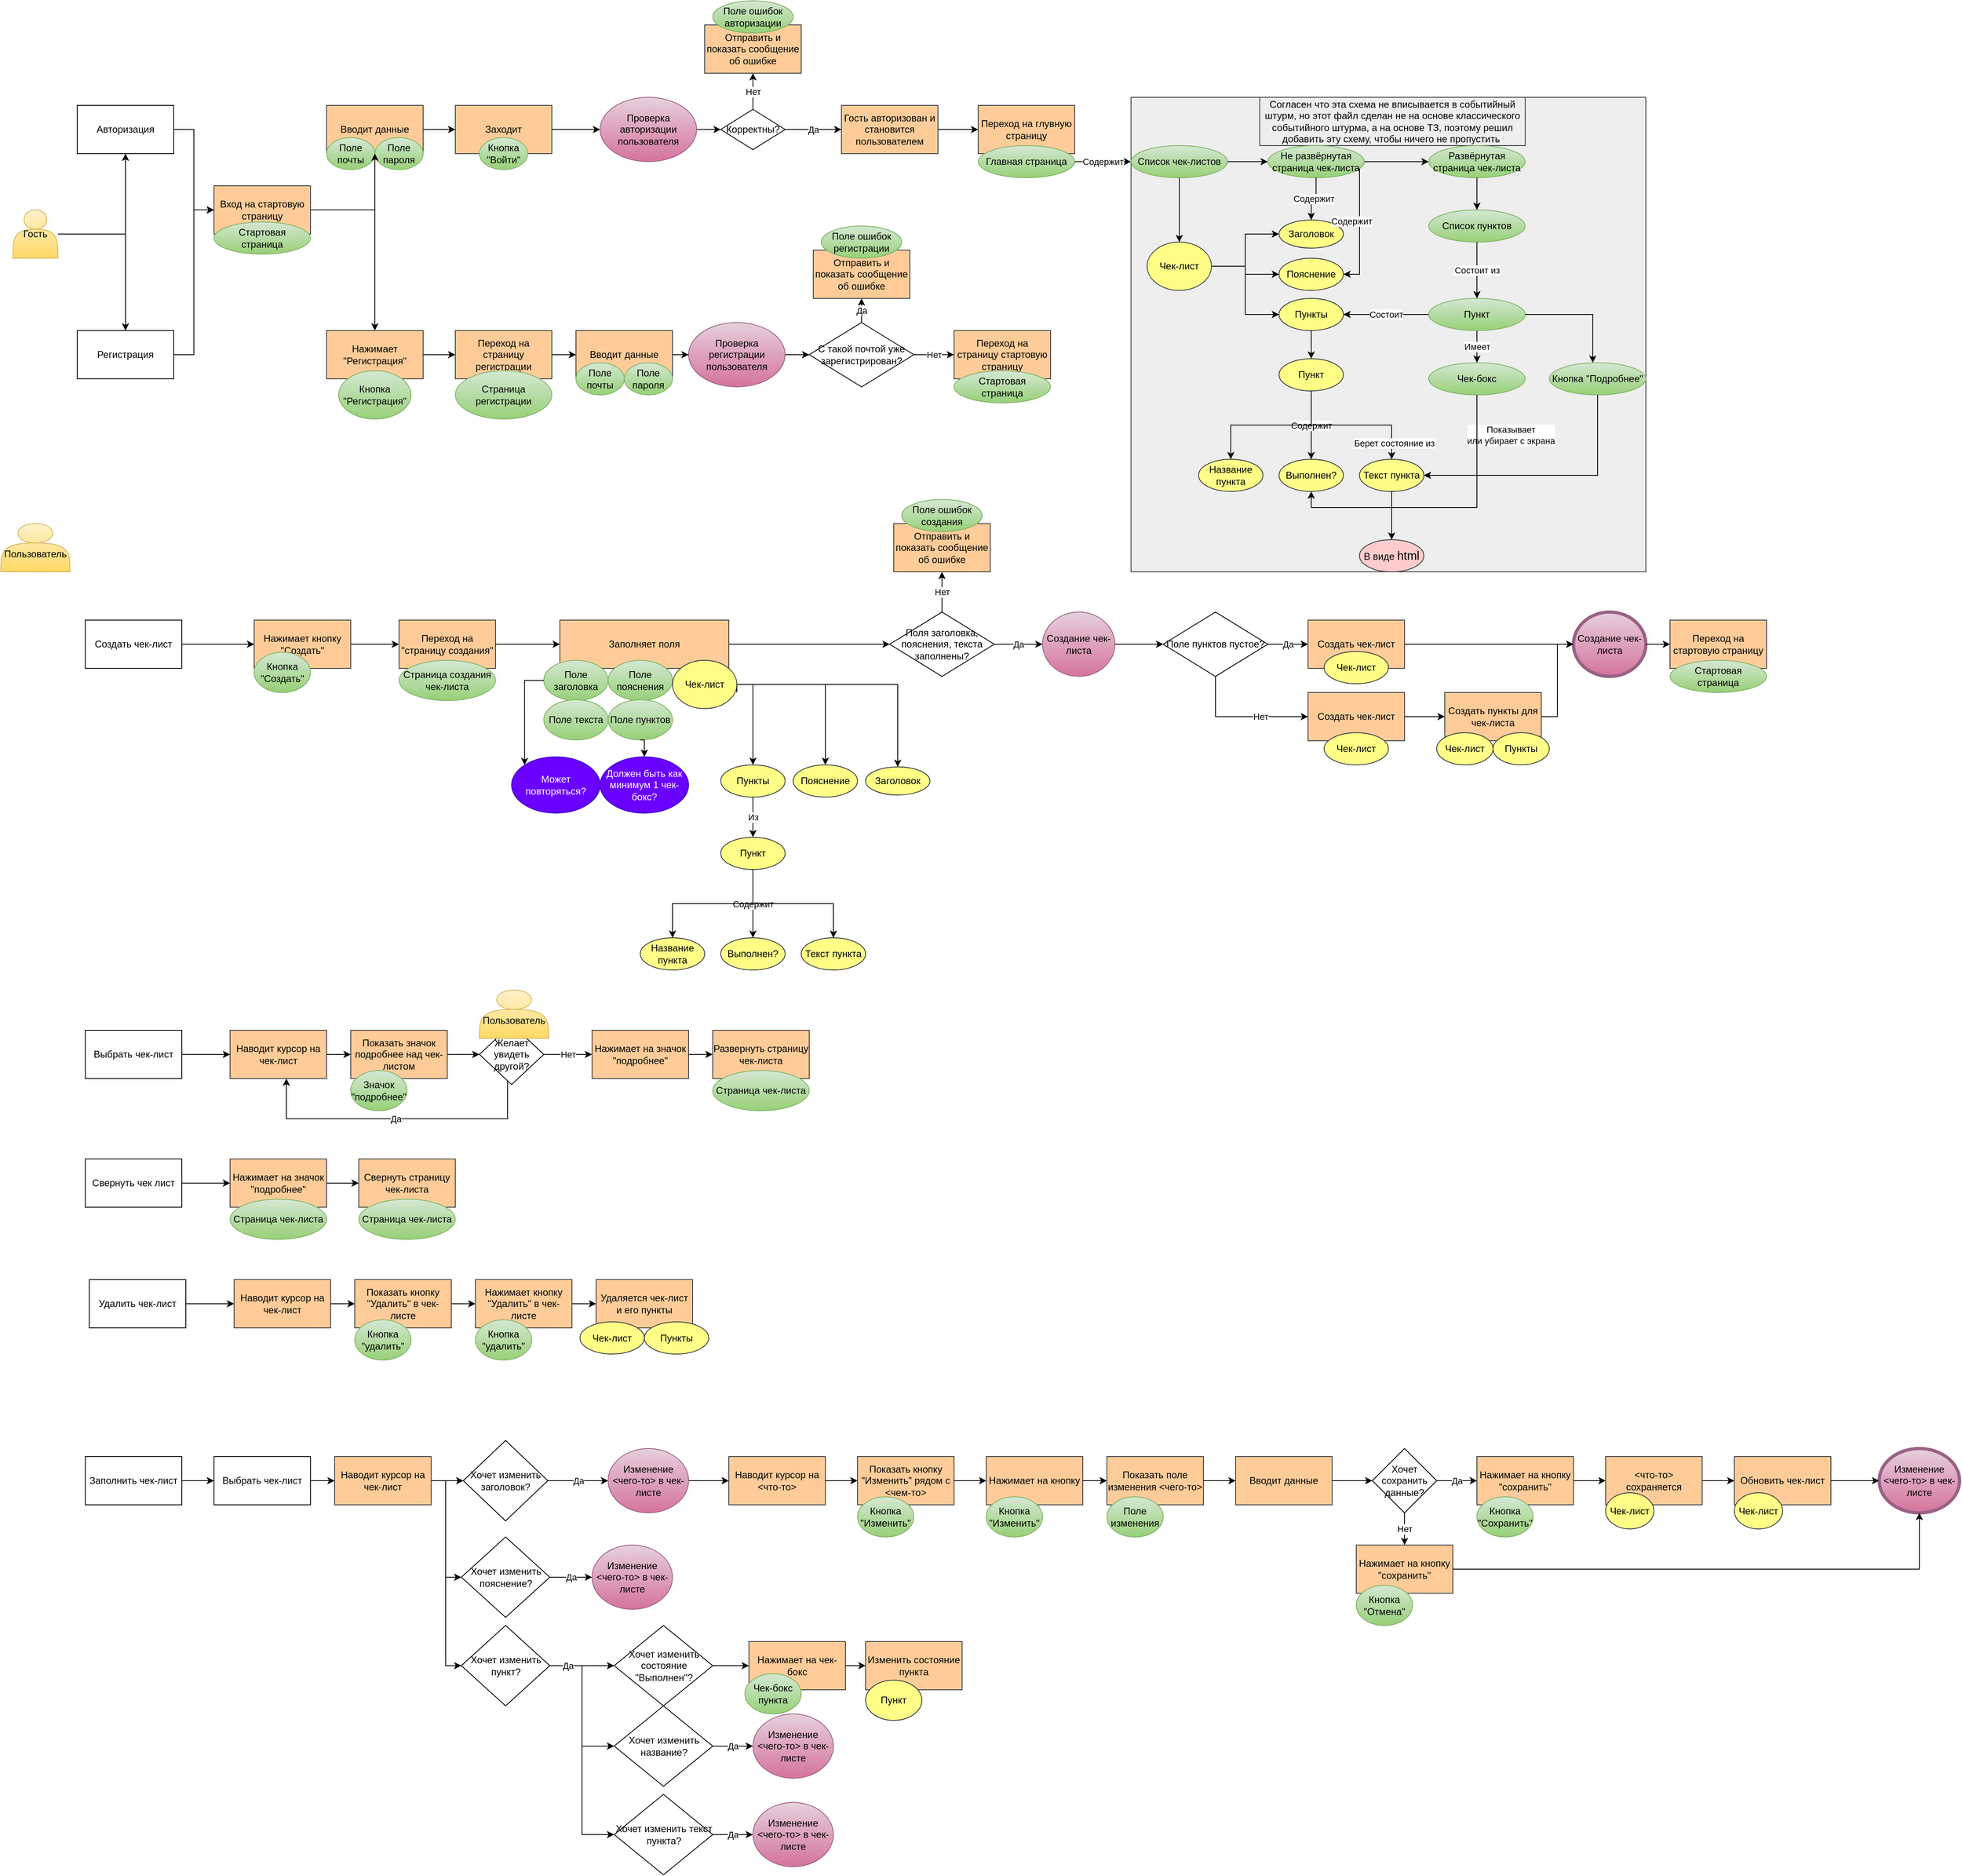 <mxfile version="13.7.9" type="device" pages="2"><diagram id="hAp0nGm5Zk4I6dHrrMiU" name="Страница 1"><mxGraphModel dx="1695" dy="510" grid="1" gridSize="10" guides="1" tooltips="1" connect="1" arrows="1" fold="1" page="1" pageScale="1" pageWidth="827" pageHeight="1169" math="0" shadow="0"><root><mxCell id="0"/><mxCell id="1" parent="0"/><mxCell id="o-DwiOjQ3VG6qyazxTKf-35" style="edgeStyle=orthogonalEdgeStyle;rounded=0;orthogonalLoop=1;jettySize=auto;html=1;exitX=1;exitY=0.5;exitDx=0;exitDy=0;" edge="1" parent="1" source="iDs7KGcmhrMYAhcc_zAi-1" target="o-DwiOjQ3VG6qyazxTKf-21"><mxGeometry relative="1" as="geometry"/></mxCell><mxCell id="iDs7KGcmhrMYAhcc_zAi-1" value="Выбрать чек-лист" style="rounded=0;whiteSpace=wrap;html=1;" parent="1" vertex="1"><mxGeometry x="90" y="1530" width="120" height="60" as="geometry"/></mxCell><mxCell id="o-DwiOjQ3VG6qyazxTKf-37" style="edgeStyle=orthogonalEdgeStyle;rounded=0;orthogonalLoop=1;jettySize=auto;html=1;exitX=1;exitY=0.5;exitDx=0;exitDy=0;" edge="1" parent="1" source="Vcn08FigB7nq0v90t2fD-1" target="o-DwiOjQ3VG6qyazxTKf-36"><mxGeometry relative="1" as="geometry"/></mxCell><mxCell id="Vcn08FigB7nq0v90t2fD-1" value="Заполнить чек-лист" style="rounded=0;whiteSpace=wrap;html=1;" parent="1" vertex="1"><mxGeometry x="90" y="2060" width="120" height="60" as="geometry"/></mxCell><mxCell id="DxynelPrsrZIK36I3CF4-153" style="edgeStyle=orthogonalEdgeStyle;rounded=0;orthogonalLoop=1;jettySize=auto;html=1;exitX=1;exitY=0.5;exitDx=0;exitDy=0;entryX=0;entryY=0.5;entryDx=0;entryDy=0;" parent="1" source="Vcn08FigB7nq0v90t2fD-2" target="DxynelPrsrZIK36I3CF4-169" edge="1"><mxGeometry relative="1" as="geometry"/></mxCell><mxCell id="Vcn08FigB7nq0v90t2fD-2" value="Авторизация" style="rounded=0;whiteSpace=wrap;html=1;" parent="1" vertex="1"><mxGeometry x="80" y="380" width="120" height="60" as="geometry"/></mxCell><mxCell id="DxynelPrsrZIK36I3CF4-168" style="edgeStyle=orthogonalEdgeStyle;rounded=0;orthogonalLoop=1;jettySize=auto;html=1;exitX=1;exitY=0.5;exitDx=0;exitDy=0;" parent="1" source="DxynelPrsrZIK36I3CF4-169" target="DxynelPrsrZIK36I3CF4-167" edge="1"><mxGeometry relative="1" as="geometry"/></mxCell><mxCell id="DxynelPrsrZIK36I3CF4-173" style="edgeStyle=orthogonalEdgeStyle;rounded=0;orthogonalLoop=1;jettySize=auto;html=1;exitX=1;exitY=0.5;exitDx=0;exitDy=0;entryX=0;entryY=0.5;entryDx=0;entryDy=0;" parent="1" source="Vcn08FigB7nq0v90t2fD-3" target="DxynelPrsrZIK36I3CF4-169" edge="1"><mxGeometry relative="1" as="geometry"/></mxCell><mxCell id="Vcn08FigB7nq0v90t2fD-3" value="Регистрация" style="rounded=0;whiteSpace=wrap;html=1;" parent="1" vertex="1"><mxGeometry x="80" y="660" width="120" height="60" as="geometry"/></mxCell><mxCell id="EQm_vzaCZYgoABEfjJJD-46" style="edgeStyle=orthogonalEdgeStyle;rounded=0;orthogonalLoop=1;jettySize=auto;html=1;" parent="1" source="Vcn08FigB7nq0v90t2fD-4" target="EQm_vzaCZYgoABEfjJJD-45" edge="1"><mxGeometry relative="1" as="geometry"/></mxCell><mxCell id="Vcn08FigB7nq0v90t2fD-4" value="Создать чек-лист" style="rounded=0;whiteSpace=wrap;html=1;" parent="1" vertex="1"><mxGeometry x="90" y="1020" width="120" height="60" as="geometry"/></mxCell><mxCell id="DxynelPrsrZIK36I3CF4-155" style="edgeStyle=orthogonalEdgeStyle;rounded=0;orthogonalLoop=1;jettySize=auto;html=1;exitX=1;exitY=0.5;exitDx=0;exitDy=0;" parent="1" source="DxynelPrsrZIK36I3CF4-147" target="DxynelPrsrZIK36I3CF4-150" edge="1"><mxGeometry relative="1" as="geometry"/></mxCell><mxCell id="DxynelPrsrZIK36I3CF4-147" value="Вводит данные" style="rounded=0;whiteSpace=wrap;html=1;fillColor=#ffcc99;strokeColor=#36393d;" parent="1" vertex="1"><mxGeometry x="390" y="380" width="120" height="60" as="geometry"/></mxCell><mxCell id="DxynelPrsrZIK36I3CF4-148" value="Поле почты" style="ellipse;whiteSpace=wrap;html=1;rounded=0;strokeColor=#82b366;fillColor=#d5e8d4;gradientColor=#97d077;" parent="1" vertex="1"><mxGeometry x="390" y="420" width="60" height="40" as="geometry"/></mxCell><mxCell id="DxynelPrsrZIK36I3CF4-149" value="Поле пароля" style="ellipse;whiteSpace=wrap;html=1;rounded=0;strokeColor=#82b366;fillColor=#d5e8d4;gradientColor=#97d077;" parent="1" vertex="1"><mxGeometry x="450" y="420" width="60" height="40" as="geometry"/></mxCell><mxCell id="DxynelPrsrZIK36I3CF4-157" value="" style="edgeStyle=orthogonalEdgeStyle;rounded=0;orthogonalLoop=1;jettySize=auto;html=1;entryX=0;entryY=0.5;entryDx=0;entryDy=0;" parent="1" source="DxynelPrsrZIK36I3CF4-150" target="DxynelPrsrZIK36I3CF4-158" edge="1"><mxGeometry relative="1" as="geometry"/></mxCell><mxCell id="DxynelPrsrZIK36I3CF4-150" value="Заходит" style="rounded=0;whiteSpace=wrap;html=1;fillColor=#ffcc99;strokeColor=#36393d;" parent="1" vertex="1"><mxGeometry x="550" y="380" width="120" height="60" as="geometry"/></mxCell><mxCell id="DxynelPrsrZIK36I3CF4-152" style="edgeStyle=orthogonalEdgeStyle;rounded=0;orthogonalLoop=1;jettySize=auto;html=1;" parent="1" source="DxynelPrsrZIK36I3CF4-151" target="Vcn08FigB7nq0v90t2fD-2" edge="1"><mxGeometry relative="1" as="geometry"/></mxCell><mxCell id="zcpMAKgCwcbYdZm_tLDU-1" style="edgeStyle=orthogonalEdgeStyle;rounded=0;orthogonalLoop=1;jettySize=auto;html=1;" parent="1" source="DxynelPrsrZIK36I3CF4-151" target="Vcn08FigB7nq0v90t2fD-3" edge="1"><mxGeometry relative="1" as="geometry"/></mxCell><mxCell id="DxynelPrsrZIK36I3CF4-151" value="Гость" style="shape=actor;whiteSpace=wrap;html=1;gradientColor=#ffd966;fillColor=#fff2cc;strokeColor=#d6b656;" parent="1" vertex="1"><mxGeometry y="510" width="56" height="60" as="geometry"/></mxCell><mxCell id="DxynelPrsrZIK36I3CF4-154" value="Кнопка&lt;br&gt;&quot;Войти&quot;" style="ellipse;whiteSpace=wrap;html=1;rounded=0;strokeColor=#82b366;fillColor=#d5e8d4;gradientColor=#97d077;" parent="1" vertex="1"><mxGeometry x="580" y="420" width="60" height="40" as="geometry"/></mxCell><mxCell id="DxynelPrsrZIK36I3CF4-160" value="Нет" style="edgeStyle=orthogonalEdgeStyle;rounded=0;orthogonalLoop=1;jettySize=auto;html=1;" parent="1" source="DxynelPrsrZIK36I3CF4-162" target="DxynelPrsrZIK36I3CF4-159" edge="1"><mxGeometry relative="1" as="geometry"/></mxCell><mxCell id="DxynelPrsrZIK36I3CF4-161" style="edgeStyle=orthogonalEdgeStyle;rounded=0;orthogonalLoop=1;jettySize=auto;html=1;" parent="1" source="DxynelPrsrZIK36I3CF4-158" target="DxynelPrsrZIK36I3CF4-162" edge="1"><mxGeometry relative="1" as="geometry"><mxPoint x="890" y="410" as="targetPoint"/></mxGeometry></mxCell><mxCell id="DxynelPrsrZIK36I3CF4-158" value="Проверка&lt;br&gt;авторизации&lt;br&gt;пользователя" style="ellipse;whiteSpace=wrap;html=1;rounded=0;strokeColor=#996185;fillColor=#e6d0de;gradientColor=#d5739d;" parent="1" vertex="1"><mxGeometry x="730" y="370" width="120" height="80" as="geometry"/></mxCell><mxCell id="DxynelPrsrZIK36I3CF4-159" value="Отправить и показать сообщение об ошибке" style="rounded=0;whiteSpace=wrap;html=1;fillColor=#ffcc99;strokeColor=#36393d;" parent="1" vertex="1"><mxGeometry x="860" y="280" width="120" height="60" as="geometry"/></mxCell><mxCell id="DxynelPrsrZIK36I3CF4-165" value="Да" style="edgeStyle=orthogonalEdgeStyle;rounded=0;orthogonalLoop=1;jettySize=auto;html=1;exitX=1;exitY=0.5;exitDx=0;exitDy=0;entryX=0;entryY=0.5;entryDx=0;entryDy=0;" parent="1" source="DxynelPrsrZIK36I3CF4-162" target="zcpMAKgCwcbYdZm_tLDU-3" edge="1"><mxGeometry relative="1" as="geometry"><mxPoint x="1000" y="410" as="targetPoint"/></mxGeometry></mxCell><mxCell id="DxynelPrsrZIK36I3CF4-162" value="Корректны?" style="rhombus;whiteSpace=wrap;html=1;" parent="1" vertex="1"><mxGeometry x="880" y="385" width="80" height="50" as="geometry"/></mxCell><mxCell id="DxynelPrsrZIK36I3CF4-163" value="Поле ошибок авторизации" style="ellipse;whiteSpace=wrap;html=1;rounded=0;strokeColor=#82b366;fillColor=#d5e8d4;gradientColor=#97d077;" parent="1" vertex="1"><mxGeometry x="870" y="250" width="100" height="40" as="geometry"/></mxCell><mxCell id="DxynelPrsrZIK36I3CF4-176" style="edgeStyle=orthogonalEdgeStyle;rounded=0;orthogonalLoop=1;jettySize=auto;html=1;exitX=1;exitY=0.5;exitDx=0;exitDy=0;" parent="1" source="DxynelPrsrZIK36I3CF4-184" target="DxynelPrsrZIK36I3CF4-195" edge="1"><mxGeometry relative="1" as="geometry"/></mxCell><mxCell id="DxynelPrsrZIK36I3CF4-171" style="edgeStyle=orthogonalEdgeStyle;rounded=0;orthogonalLoop=1;jettySize=auto;html=1;exitX=1;exitY=0.5;exitDx=0;exitDy=0;" parent="1" source="DxynelPrsrZIK36I3CF4-169" target="DxynelPrsrZIK36I3CF4-147" edge="1"><mxGeometry relative="1" as="geometry"/></mxCell><mxCell id="DxynelPrsrZIK36I3CF4-172" value="" style="group" parent="1" vertex="1" connectable="0"><mxGeometry x="250" y="480" width="120" height="85" as="geometry"/></mxCell><mxCell id="DxynelPrsrZIK36I3CF4-169" value="Вход на стартовую страницу" style="rounded=0;whiteSpace=wrap;html=1;fillColor=#ffcc99;strokeColor=#36393d;" parent="DxynelPrsrZIK36I3CF4-172" vertex="1"><mxGeometry width="120" height="60" as="geometry"/></mxCell><mxCell id="DxynelPrsrZIK36I3CF4-170" value="Стартовая&lt;br&gt;страница" style="ellipse;whiteSpace=wrap;html=1;rounded=0;strokeColor=#82b366;fillColor=#d5e8d4;gradientColor=#97d077;" parent="DxynelPrsrZIK36I3CF4-172" vertex="1"><mxGeometry y="45" width="120" height="40" as="geometry"/></mxCell><mxCell id="DxynelPrsrZIK36I3CF4-185" style="edgeStyle=orthogonalEdgeStyle;rounded=0;orthogonalLoop=1;jettySize=auto;html=1;exitX=1;exitY=0.5;exitDx=0;exitDy=0;" parent="1" source="DxynelPrsrZIK36I3CF4-167" target="DxynelPrsrZIK36I3CF4-184" edge="1"><mxGeometry relative="1" as="geometry"><mxPoint x="510" y="630" as="sourcePoint"/><mxPoint x="680" y="630" as="targetPoint"/></mxGeometry></mxCell><mxCell id="DxynelPrsrZIK36I3CF4-193" value="" style="group" parent="1" vertex="1" connectable="0"><mxGeometry x="840" y="530" width="450" height="220" as="geometry"/></mxCell><mxCell id="DxynelPrsrZIK36I3CF4-175" value="Проверка&lt;br&gt;регистрации&lt;br&gt;пользователя" style="ellipse;whiteSpace=wrap;html=1;rounded=0;strokeColor=#996185;fillColor=#e6d0de;gradientColor=#d5739d;" parent="DxynelPrsrZIK36I3CF4-193" vertex="1"><mxGeometry y="120" width="120" height="80" as="geometry"/></mxCell><mxCell id="DxynelPrsrZIK36I3CF4-180" value="С такой почтой уже зарегистрирован?" style="rhombus;whiteSpace=wrap;html=1;" parent="DxynelPrsrZIK36I3CF4-193" vertex="1"><mxGeometry x="150" y="120" width="130" height="80" as="geometry"/></mxCell><mxCell id="DxynelPrsrZIK36I3CF4-187" value="" style="group" parent="DxynelPrsrZIK36I3CF4-193" vertex="1" connectable="0"><mxGeometry x="155" width="120" height="90" as="geometry"/></mxCell><mxCell id="DxynelPrsrZIK36I3CF4-182" value="Отправить и показать сообщение об ошибке" style="rounded=0;whiteSpace=wrap;html=1;fillColor=#ffcc99;strokeColor=#36393d;" parent="DxynelPrsrZIK36I3CF4-187" vertex="1"><mxGeometry y="30" width="120" height="60" as="geometry"/></mxCell><mxCell id="DxynelPrsrZIK36I3CF4-183" value="Поле ошибок регистрации" style="ellipse;whiteSpace=wrap;html=1;rounded=0;strokeColor=#82b366;fillColor=#d5e8d4;gradientColor=#97d077;" parent="DxynelPrsrZIK36I3CF4-187" vertex="1"><mxGeometry x="10" width="100" height="40" as="geometry"/></mxCell><mxCell id="DxynelPrsrZIK36I3CF4-192" value="" style="group" parent="DxynelPrsrZIK36I3CF4-193" vertex="1" connectable="0"><mxGeometry x="330" y="130" width="120" height="90" as="geometry"/></mxCell><mxCell id="DxynelPrsrZIK36I3CF4-189" value="Переход на страницу стартовую страницу" style="rounded=0;whiteSpace=wrap;html=1;fillColor=#ffcc99;strokeColor=#36393d;" parent="DxynelPrsrZIK36I3CF4-192" vertex="1"><mxGeometry width="120" height="60" as="geometry"/></mxCell><mxCell id="DxynelPrsrZIK36I3CF4-191" value="Стартовая&lt;br&gt;страница" style="ellipse;whiteSpace=wrap;html=1;rounded=0;strokeColor=#82b366;fillColor=#d5e8d4;gradientColor=#97d077;" parent="DxynelPrsrZIK36I3CF4-192" vertex="1"><mxGeometry y="50" width="120" height="40" as="geometry"/></mxCell><mxCell id="DxynelPrsrZIK36I3CF4-181" style="edgeStyle=orthogonalEdgeStyle;rounded=0;orthogonalLoop=1;jettySize=auto;html=1;exitX=1;exitY=0.5;exitDx=0;exitDy=0;" parent="DxynelPrsrZIK36I3CF4-193" source="DxynelPrsrZIK36I3CF4-175" target="DxynelPrsrZIK36I3CF4-180" edge="1"><mxGeometry relative="1" as="geometry"/></mxCell><mxCell id="DxynelPrsrZIK36I3CF4-179" value="Да" style="edgeStyle=orthogonalEdgeStyle;rounded=0;orthogonalLoop=1;jettySize=auto;html=1;exitX=0.5;exitY=0;exitDx=0;exitDy=0;entryX=0.5;entryY=1;entryDx=0;entryDy=0;" parent="DxynelPrsrZIK36I3CF4-193" source="DxynelPrsrZIK36I3CF4-180" target="DxynelPrsrZIK36I3CF4-182" edge="1"><mxGeometry relative="1" as="geometry"><mxPoint x="1010" y="635" as="targetPoint"/></mxGeometry></mxCell><mxCell id="DxynelPrsrZIK36I3CF4-177" value="Нет" style="edgeStyle=orthogonalEdgeStyle;rounded=0;orthogonalLoop=1;jettySize=auto;html=1;exitX=1;exitY=0.5;exitDx=0;exitDy=0;" parent="DxynelPrsrZIK36I3CF4-193" source="DxynelPrsrZIK36I3CF4-180" target="DxynelPrsrZIK36I3CF4-189" edge="1"><mxGeometry relative="1" as="geometry"><mxPoint x="1040" y="660" as="targetPoint"/></mxGeometry></mxCell><mxCell id="DxynelPrsrZIK36I3CF4-198" value="" style="group" parent="1" vertex="1" connectable="0"><mxGeometry x="700" y="660" width="120" height="80" as="geometry"/></mxCell><mxCell id="DxynelPrsrZIK36I3CF4-195" value="Вводит данные" style="rounded=0;whiteSpace=wrap;html=1;fillColor=#ffcc99;strokeColor=#36393d;" parent="DxynelPrsrZIK36I3CF4-198" vertex="1"><mxGeometry width="120" height="60" as="geometry"/></mxCell><mxCell id="DxynelPrsrZIK36I3CF4-196" value="Поле почты" style="ellipse;whiteSpace=wrap;html=1;rounded=0;strokeColor=#82b366;fillColor=#d5e8d4;gradientColor=#97d077;" parent="DxynelPrsrZIK36I3CF4-198" vertex="1"><mxGeometry y="40" width="60" height="40" as="geometry"/></mxCell><mxCell id="DxynelPrsrZIK36I3CF4-197" value="Поле пароля" style="ellipse;whiteSpace=wrap;html=1;rounded=0;strokeColor=#82b366;fillColor=#d5e8d4;gradientColor=#97d077;" parent="DxynelPrsrZIK36I3CF4-198" vertex="1"><mxGeometry x="60" y="40" width="60" height="40" as="geometry"/></mxCell><mxCell id="DxynelPrsrZIK36I3CF4-199" style="edgeStyle=orthogonalEdgeStyle;rounded=0;orthogonalLoop=1;jettySize=auto;html=1;exitX=1;exitY=0.5;exitDx=0;exitDy=0;" parent="1" source="DxynelPrsrZIK36I3CF4-195" target="DxynelPrsrZIK36I3CF4-175" edge="1"><mxGeometry relative="1" as="geometry"/></mxCell><mxCell id="DxynelPrsrZIK36I3CF4-200" value="" style="group" parent="1" vertex="1" connectable="0"><mxGeometry x="550" y="660" width="120" height="110" as="geometry"/></mxCell><mxCell id="DxynelPrsrZIK36I3CF4-184" value="Переход на страницу регистрации" style="rounded=0;whiteSpace=wrap;html=1;fillColor=#ffcc99;strokeColor=#36393d;" parent="DxynelPrsrZIK36I3CF4-200" vertex="1"><mxGeometry width="120" height="60" as="geometry"/></mxCell><mxCell id="DxynelPrsrZIK36I3CF4-186" value="Страница регистрации" style="ellipse;whiteSpace=wrap;html=1;rounded=0;strokeColor=#82b366;fillColor=#d5e8d4;gradientColor=#97d077;" parent="DxynelPrsrZIK36I3CF4-200" vertex="1"><mxGeometry y="50" width="120" height="60" as="geometry"/></mxCell><mxCell id="DxynelPrsrZIK36I3CF4-201" value="" style="group" parent="1" vertex="1" connectable="0"><mxGeometry x="390" y="660" width="120" height="110" as="geometry"/></mxCell><mxCell id="DxynelPrsrZIK36I3CF4-167" value="Нажимает &quot;Регистрация&quot;" style="rounded=0;whiteSpace=wrap;html=1;fillColor=#ffcc99;strokeColor=#36393d;" parent="DxynelPrsrZIK36I3CF4-201" vertex="1"><mxGeometry width="120" height="60" as="geometry"/></mxCell><mxCell id="DxynelPrsrZIK36I3CF4-174" value="Кнопка&lt;br&gt;&quot;Регистрация&quot;" style="ellipse;whiteSpace=wrap;html=1;rounded=0;strokeColor=#82b366;fillColor=#d5e8d4;gradientColor=#97d077;" parent="DxynelPrsrZIK36I3CF4-201" vertex="1"><mxGeometry x="15" y="50" width="90" height="60" as="geometry"/></mxCell><mxCell id="zcpMAKgCwcbYdZm_tLDU-2" value="&lt;br&gt;Пользователь" style="shape=actor;whiteSpace=wrap;html=1;gradientColor=#ffd966;fillColor=#fff2cc;strokeColor=#d6b656;" parent="1" vertex="1"><mxGeometry x="-15" y="900" width="86" height="60" as="geometry"/></mxCell><mxCell id="zcpMAKgCwcbYdZm_tLDU-4" style="edgeStyle=orthogonalEdgeStyle;rounded=0;orthogonalLoop=1;jettySize=auto;html=1;exitX=1;exitY=0.5;exitDx=0;exitDy=0;entryX=0;entryY=0.5;entryDx=0;entryDy=0;" parent="1" source="zcpMAKgCwcbYdZm_tLDU-3" target="DxynelPrsrZIK36I3CF4-156" edge="1"><mxGeometry relative="1" as="geometry"/></mxCell><mxCell id="zcpMAKgCwcbYdZm_tLDU-3" value="Гость авторизован и становится пользователем" style="rounded=0;whiteSpace=wrap;html=1;fillColor=#ffcc99;strokeColor=#36393d;" parent="1" vertex="1"><mxGeometry x="1030" y="380" width="120" height="60" as="geometry"/></mxCell><mxCell id="zcpMAKgCwcbYdZm_tLDU-5" value="" style="group" parent="1" vertex="1" connectable="0"><mxGeometry x="1200" y="380" width="120" height="90" as="geometry"/></mxCell><mxCell id="DxynelPrsrZIK36I3CF4-156" value="Переход на глувную страницу" style="rounded=0;whiteSpace=wrap;html=1;fillColor=#ffcc99;strokeColor=#36393d;" parent="zcpMAKgCwcbYdZm_tLDU-5" vertex="1"><mxGeometry width="120" height="60" as="geometry"/></mxCell><mxCell id="DxynelPrsrZIK36I3CF4-166" value="Главная страница" style="ellipse;whiteSpace=wrap;html=1;rounded=0;strokeColor=#82b366;fillColor=#d5e8d4;gradientColor=#97d077;" parent="zcpMAKgCwcbYdZm_tLDU-5" vertex="1"><mxGeometry y="50" width="120" height="40" as="geometry"/></mxCell><mxCell id="zcpMAKgCwcbYdZm_tLDU-7" value="Содержит" style="edgeStyle=orthogonalEdgeStyle;rounded=0;orthogonalLoop=1;jettySize=auto;html=1;" parent="1" source="DxynelPrsrZIK36I3CF4-166" target="EQm_vzaCZYgoABEfjJJD-11" edge="1"><mxGeometry relative="1" as="geometry"/></mxCell><mxCell id="EQm_vzaCZYgoABEfjJJD-49" value="" style="edgeStyle=orthogonalEdgeStyle;rounded=0;orthogonalLoop=1;jettySize=auto;html=1;" parent="1" source="EQm_vzaCZYgoABEfjJJD-45" target="EQm_vzaCZYgoABEfjJJD-48" edge="1"><mxGeometry relative="1" as="geometry"/></mxCell><mxCell id="EQm_vzaCZYgoABEfjJJD-51" value="" style="group" parent="1" vertex="1" connectable="0"><mxGeometry x="300" y="1020" width="120" height="90" as="geometry"/></mxCell><mxCell id="EQm_vzaCZYgoABEfjJJD-45" value="Нажимает кнопку &quot;Создать&quot;" style="rounded=0;whiteSpace=wrap;html=1;fillColor=#ffcc99;strokeColor=#36393d;" parent="EQm_vzaCZYgoABEfjJJD-51" vertex="1"><mxGeometry width="120" height="60" as="geometry"/></mxCell><mxCell id="EQm_vzaCZYgoABEfjJJD-47" value="Кнопка&lt;br&gt;&quot;Создать&quot;" style="ellipse;whiteSpace=wrap;html=1;rounded=0;strokeColor=#82b366;fillColor=#d5e8d4;gradientColor=#97d077;" parent="EQm_vzaCZYgoABEfjJJD-51" vertex="1"><mxGeometry y="40" width="70" height="50" as="geometry"/></mxCell><mxCell id="EQm_vzaCZYgoABEfjJJD-52" value="" style="group" parent="1" vertex="1" connectable="0"><mxGeometry x="480" y="1020" width="120" height="100" as="geometry"/></mxCell><mxCell id="EQm_vzaCZYgoABEfjJJD-48" value="Переход на &quot;страницу создания&quot;" style="rounded=0;whiteSpace=wrap;html=1;fillColor=#ffcc99;strokeColor=#36393d;" parent="EQm_vzaCZYgoABEfjJJD-52" vertex="1"><mxGeometry width="120" height="60" as="geometry"/></mxCell><mxCell id="EQm_vzaCZYgoABEfjJJD-50" value="Страница создания чек-листа" style="ellipse;whiteSpace=wrap;html=1;rounded=0;strokeColor=#82b366;fillColor=#d5e8d4;gradientColor=#97d077;" parent="EQm_vzaCZYgoABEfjJJD-52" vertex="1"><mxGeometry y="50" width="120" height="50" as="geometry"/></mxCell><mxCell id="EQm_vzaCZYgoABEfjJJD-54" value="" style="edgeStyle=orthogonalEdgeStyle;rounded=0;orthogonalLoop=1;jettySize=auto;html=1;" parent="1" source="EQm_vzaCZYgoABEfjJJD-48" target="EQm_vzaCZYgoABEfjJJD-53" edge="1"><mxGeometry relative="1" as="geometry"/></mxCell><mxCell id="EQm_vzaCZYgoABEfjJJD-76" style="edgeStyle=orthogonalEdgeStyle;rounded=0;orthogonalLoop=1;jettySize=auto;html=1;" parent="1" source="EQm_vzaCZYgoABEfjJJD-53" target="EQm_vzaCZYgoABEfjJJD-69" edge="1"><mxGeometry x="1810" y="1680" as="geometry"><mxPoint x="1000" y="1050" as="sourcePoint"/></mxGeometry></mxCell><mxCell id="EQm_vzaCZYgoABEfjJJD-69" value="Поля заголовка, пояснения, текста заполнены?" style="rhombus;whiteSpace=wrap;html=1;" parent="1" vertex="1"><mxGeometry x="1090" y="1010" width="130" height="80" as="geometry"/></mxCell><mxCell id="EQm_vzaCZYgoABEfjJJD-70" value="" style="group" parent="1" vertex="1" connectable="0"><mxGeometry x="1095" y="870" width="120" height="90" as="geometry"/></mxCell><mxCell id="EQm_vzaCZYgoABEfjJJD-71" value="Отправить и показать сообщение об ошибке" style="rounded=0;whiteSpace=wrap;html=1;fillColor=#ffcc99;strokeColor=#36393d;" parent="EQm_vzaCZYgoABEfjJJD-70" vertex="1"><mxGeometry y="30" width="120" height="60" as="geometry"/></mxCell><mxCell id="EQm_vzaCZYgoABEfjJJD-72" value="Поле ошибок создания" style="ellipse;whiteSpace=wrap;html=1;rounded=0;strokeColor=#82b366;fillColor=#d5e8d4;gradientColor=#97d077;" parent="EQm_vzaCZYgoABEfjJJD-70" vertex="1"><mxGeometry x="10" width="100" height="40" as="geometry"/></mxCell><mxCell id="EQm_vzaCZYgoABEfjJJD-77" value="Нет" style="edgeStyle=orthogonalEdgeStyle;rounded=0;orthogonalLoop=1;jettySize=auto;html=1;exitX=0.5;exitY=0;exitDx=0;exitDy=0;entryX=0.5;entryY=1;entryDx=0;entryDy=0;" parent="1" source="EQm_vzaCZYgoABEfjJJD-69" target="EQm_vzaCZYgoABEfjJJD-71" edge="1"><mxGeometry x="1770" y="1680" as="geometry"><mxPoint x="2780" y="2315" as="targetPoint"/></mxGeometry></mxCell><mxCell id="EQm_vzaCZYgoABEfjJJD-95" value="Да" style="edgeStyle=orthogonalEdgeStyle;rounded=0;orthogonalLoop=1;jettySize=auto;html=1;entryX=0;entryY=0.5;entryDx=0;entryDy=0;" parent="1" source="EQm_vzaCZYgoABEfjJJD-69" target="EQm_vzaCZYgoABEfjJJD-113" edge="1"><mxGeometry x="840" y="870" as="geometry"/></mxCell><mxCell id="o-DwiOjQ3VG6qyazxTKf-34" style="edgeStyle=orthogonalEdgeStyle;rounded=0;orthogonalLoop=1;jettySize=auto;html=1;" edge="1" parent="1" source="o-DwiOjQ3VG6qyazxTKf-21" target="o-DwiOjQ3VG6qyazxTKf-23"><mxGeometry relative="1" as="geometry"/></mxCell><mxCell id="o-DwiOjQ3VG6qyazxTKf-21" value="Наводит курсор на чек-лист" style="rounded=0;whiteSpace=wrap;html=1;fillColor=#ffcc99;strokeColor=#36393d;" vertex="1" parent="1"><mxGeometry x="270" y="1530" width="120" height="60" as="geometry"/></mxCell><mxCell id="o-DwiOjQ3VG6qyazxTKf-22" value="" style="group" vertex="1" connectable="0" parent="1"><mxGeometry x="420" y="1530" width="120" height="90" as="geometry"/></mxCell><mxCell id="o-DwiOjQ3VG6qyazxTKf-23" value="Показать значок подробнее над чек-листом" style="rounded=0;whiteSpace=wrap;html=1;fillColor=#ffcc99;strokeColor=#36393d;" vertex="1" parent="o-DwiOjQ3VG6qyazxTKf-22"><mxGeometry width="120" height="60" as="geometry"/></mxCell><mxCell id="o-DwiOjQ3VG6qyazxTKf-24" value="Значок &quot;подробнее&quot;" style="ellipse;whiteSpace=wrap;html=1;rounded=0;strokeColor=#82b366;fillColor=#d5e8d4;gradientColor=#97d077;" vertex="1" parent="o-DwiOjQ3VG6qyazxTKf-22"><mxGeometry y="50" width="70" height="50" as="geometry"/></mxCell><mxCell id="o-DwiOjQ3VG6qyazxTKf-25" value="Да" style="edgeStyle=orthogonalEdgeStyle;rounded=0;orthogonalLoop=1;jettySize=auto;html=1;" edge="1" parent="1" source="o-DwiOjQ3VG6qyazxTKf-27" target="o-DwiOjQ3VG6qyazxTKf-21"><mxGeometry relative="1" as="geometry"><mxPoint x="340" y="1600" as="targetPoint"/><Array as="points"><mxPoint x="615" y="1640"/><mxPoint x="340" y="1640"/></Array></mxGeometry></mxCell><mxCell id="o-DwiOjQ3VG6qyazxTKf-26" value="Нет" style="edgeStyle=orthogonalEdgeStyle;rounded=0;orthogonalLoop=1;jettySize=auto;html=1;exitX=1;exitY=0.5;exitDx=0;exitDy=0;" edge="1" parent="1" source="o-DwiOjQ3VG6qyazxTKf-27" target="o-DwiOjQ3VG6qyazxTKf-29"><mxGeometry relative="1" as="geometry"><mxPoint x="710" y="1567.5" as="targetPoint"/></mxGeometry></mxCell><mxCell id="o-DwiOjQ3VG6qyazxTKf-27" value="Желает увидеть другой?" style="rhombus;whiteSpace=wrap;html=1;" vertex="1" parent="1"><mxGeometry x="580" y="1522.5" width="80" height="75" as="geometry"/></mxCell><mxCell id="o-DwiOjQ3VG6qyazxTKf-28" value="&lt;br&gt;Пользователь" style="shape=actor;whiteSpace=wrap;html=1;gradientColor=#ffd966;fillColor=#fff2cc;strokeColor=#d6b656;" vertex="1" parent="1"><mxGeometry x="580" y="1480" width="86" height="60" as="geometry"/></mxCell><mxCell id="o-DwiOjQ3VG6qyazxTKf-32" style="edgeStyle=orthogonalEdgeStyle;rounded=0;orthogonalLoop=1;jettySize=auto;html=1;exitX=1;exitY=0.5;exitDx=0;exitDy=0;" edge="1" parent="1" source="o-DwiOjQ3VG6qyazxTKf-29" target="o-DwiOjQ3VG6qyazxTKf-30"><mxGeometry relative="1" as="geometry"/></mxCell><mxCell id="o-DwiOjQ3VG6qyazxTKf-29" value="Нажимает на значок &quot;подробнее&quot;" style="rounded=0;whiteSpace=wrap;html=1;fillColor=#ffcc99;strokeColor=#36393d;" vertex="1" parent="1"><mxGeometry x="720" y="1530" width="120" height="60" as="geometry"/></mxCell><mxCell id="o-DwiOjQ3VG6qyazxTKf-30" value="Развернуть страницу чек-листа" style="rounded=0;whiteSpace=wrap;html=1;fillColor=#ffcc99;strokeColor=#36393d;" vertex="1" parent="1"><mxGeometry x="870" y="1530" width="120" height="60" as="geometry"/></mxCell><mxCell id="o-DwiOjQ3VG6qyazxTKf-31" value="Страница чек-листа" style="ellipse;whiteSpace=wrap;html=1;rounded=0;strokeColor=#82b366;fillColor=#d5e8d4;gradientColor=#97d077;" vertex="1" parent="1"><mxGeometry x="870" y="1580" width="120" height="50" as="geometry"/></mxCell><mxCell id="o-DwiOjQ3VG6qyazxTKf-33" style="edgeStyle=orthogonalEdgeStyle;rounded=0;orthogonalLoop=1;jettySize=auto;html=1;exitX=1;exitY=0.5;exitDx=0;exitDy=0;" edge="1" parent="1" source="o-DwiOjQ3VG6qyazxTKf-23" target="o-DwiOjQ3VG6qyazxTKf-27"><mxGeometry relative="1" as="geometry"/></mxCell><mxCell id="o-DwiOjQ3VG6qyazxTKf-66" style="edgeStyle=orthogonalEdgeStyle;rounded=0;orthogonalLoop=1;jettySize=auto;html=1;" edge="1" parent="1" source="o-DwiOjQ3VG6qyazxTKf-36" target="o-DwiOjQ3VG6qyazxTKf-65"><mxGeometry relative="1" as="geometry"/></mxCell><mxCell id="o-DwiOjQ3VG6qyazxTKf-36" value="Выбрать чек-лист" style="rounded=0;whiteSpace=wrap;html=1;" vertex="1" parent="1"><mxGeometry x="250" y="2060" width="120" height="60" as="geometry"/></mxCell><mxCell id="o-DwiOjQ3VG6qyazxTKf-61" value="" style="group" vertex="1" connectable="0" parent="1"><mxGeometry x="95" y="1840" width="770" height="92.5" as="geometry"/></mxCell><mxCell id="Vcn08FigB7nq0v90t2fD-5" value="Удалить чек-лист" style="rounded=0;whiteSpace=wrap;html=1;" parent="o-DwiOjQ3VG6qyazxTKf-61" vertex="1"><mxGeometry width="120" height="60" as="geometry"/></mxCell><mxCell id="EQm_vzaCZYgoABEfjJJD-117" value="" style="group" parent="o-DwiOjQ3VG6qyazxTKf-61" vertex="1" connectable="0"><mxGeometry x="480" width="120" height="90" as="geometry"/></mxCell><mxCell id="EQm_vzaCZYgoABEfjJJD-118" value="Нажимает кнопку &quot;Удалить&quot; в чек-листе" style="rounded=0;whiteSpace=wrap;html=1;fillColor=#ffcc99;strokeColor=#36393d;" parent="EQm_vzaCZYgoABEfjJJD-117" vertex="1"><mxGeometry width="120" height="60" as="geometry"/></mxCell><mxCell id="EQm_vzaCZYgoABEfjJJD-119" value="Кнопка&lt;br&gt;&quot;удалить&quot;" style="ellipse;whiteSpace=wrap;html=1;rounded=0;strokeColor=#82b366;fillColor=#d5e8d4;gradientColor=#97d077;" parent="EQm_vzaCZYgoABEfjJJD-117" vertex="1"><mxGeometry y="50" width="70" height="50" as="geometry"/></mxCell><mxCell id="o-DwiOjQ3VG6qyazxTKf-42" value="Наводит курсор на чек-лист" style="rounded=0;whiteSpace=wrap;html=1;fillColor=#ffcc99;strokeColor=#36393d;" vertex="1" parent="o-DwiOjQ3VG6qyazxTKf-61"><mxGeometry x="180" width="120" height="60" as="geometry"/></mxCell><mxCell id="o-DwiOjQ3VG6qyazxTKf-16" style="edgeStyle=orthogonalEdgeStyle;rounded=0;orthogonalLoop=1;jettySize=auto;html=1;exitX=1;exitY=0.5;exitDx=0;exitDy=0;" edge="1" parent="o-DwiOjQ3VG6qyazxTKf-61" source="Vcn08FigB7nq0v90t2fD-5" target="o-DwiOjQ3VG6qyazxTKf-42"><mxGeometry relative="1" as="geometry"/></mxCell><mxCell id="o-DwiOjQ3VG6qyazxTKf-44" value="" style="group" vertex="1" connectable="0" parent="o-DwiOjQ3VG6qyazxTKf-61"><mxGeometry x="330" width="120" height="90" as="geometry"/></mxCell><mxCell id="o-DwiOjQ3VG6qyazxTKf-45" value="Показать кнопку &quot;Удалить&quot; в чек-листе" style="rounded=0;whiteSpace=wrap;html=1;fillColor=#ffcc99;strokeColor=#36393d;" vertex="1" parent="o-DwiOjQ3VG6qyazxTKf-44"><mxGeometry width="120" height="60" as="geometry"/></mxCell><mxCell id="o-DwiOjQ3VG6qyazxTKf-46" value="Кнопка&lt;br&gt;&quot;удалить&quot;" style="ellipse;whiteSpace=wrap;html=1;rounded=0;strokeColor=#82b366;fillColor=#d5e8d4;gradientColor=#97d077;" vertex="1" parent="o-DwiOjQ3VG6qyazxTKf-44"><mxGeometry y="50" width="70" height="50" as="geometry"/></mxCell><mxCell id="o-DwiOjQ3VG6qyazxTKf-43" style="edgeStyle=orthogonalEdgeStyle;rounded=0;orthogonalLoop=1;jettySize=auto;html=1;exitX=1;exitY=0.5;exitDx=0;exitDy=0;" edge="1" parent="o-DwiOjQ3VG6qyazxTKf-61" source="o-DwiOjQ3VG6qyazxTKf-42" target="o-DwiOjQ3VG6qyazxTKf-45"><mxGeometry relative="1" as="geometry"/></mxCell><mxCell id="o-DwiOjQ3VG6qyazxTKf-47" style="edgeStyle=orthogonalEdgeStyle;rounded=0;orthogonalLoop=1;jettySize=auto;html=1;exitX=1;exitY=0.5;exitDx=0;exitDy=0;" edge="1" parent="o-DwiOjQ3VG6qyazxTKf-61" source="o-DwiOjQ3VG6qyazxTKf-45" target="EQm_vzaCZYgoABEfjJJD-118"><mxGeometry relative="1" as="geometry"/></mxCell><mxCell id="o-DwiOjQ3VG6qyazxTKf-48" value="" style="group" vertex="1" connectable="0" parent="o-DwiOjQ3VG6qyazxTKf-61"><mxGeometry x="610" width="160" height="92.5" as="geometry"/></mxCell><mxCell id="o-DwiOjQ3VG6qyazxTKf-17" value="Удаляется чек-лист и его пункты" style="rounded=0;whiteSpace=wrap;html=1;fillColor=#ffcc99;strokeColor=#36393d;" vertex="1" parent="o-DwiOjQ3VG6qyazxTKf-48"><mxGeometry x="20" width="120" height="60" as="geometry"/></mxCell><mxCell id="o-DwiOjQ3VG6qyazxTKf-19" value="Чек-лист" style="ellipse;whiteSpace=wrap;html=1;rounded=0;strokeColor=#36393d;fillColor=#ffff88;" vertex="1" parent="o-DwiOjQ3VG6qyazxTKf-48"><mxGeometry y="52.5" width="80" height="40" as="geometry"/></mxCell><mxCell id="o-DwiOjQ3VG6qyazxTKf-20" value="Пункты" style="ellipse;whiteSpace=wrap;html=1;rounded=0;strokeColor=#36393d;fillColor=#ffff88;" vertex="1" parent="o-DwiOjQ3VG6qyazxTKf-48"><mxGeometry x="80" y="52.5" width="80" height="40" as="geometry"/></mxCell><mxCell id="o-DwiOjQ3VG6qyazxTKf-49" style="edgeStyle=orthogonalEdgeStyle;rounded=0;orthogonalLoop=1;jettySize=auto;html=1;exitX=1;exitY=0.5;exitDx=0;exitDy=0;" edge="1" parent="o-DwiOjQ3VG6qyazxTKf-61" source="EQm_vzaCZYgoABEfjJJD-118" target="o-DwiOjQ3VG6qyazxTKf-17"><mxGeometry relative="1" as="geometry"/></mxCell><mxCell id="o-DwiOjQ3VG6qyazxTKf-55" style="edgeStyle=orthogonalEdgeStyle;rounded=0;orthogonalLoop=1;jettySize=auto;html=1;exitX=1;exitY=0.5;exitDx=0;exitDy=0;" edge="1" parent="1" source="o-DwiOjQ3VG6qyazxTKf-54" target="o-DwiOjQ3VG6qyazxTKf-52"><mxGeometry x="90" y="1690" as="geometry"/></mxCell><mxCell id="o-DwiOjQ3VG6qyazxTKf-58" style="edgeStyle=orthogonalEdgeStyle;rounded=0;orthogonalLoop=1;jettySize=auto;html=1;exitX=1;exitY=0.5;exitDx=0;exitDy=0;" edge="1" parent="1" source="o-DwiOjQ3VG6qyazxTKf-57" target="o-DwiOjQ3VG6qyazxTKf-54"><mxGeometry x="90" y="1690" as="geometry"/></mxCell><mxCell id="o-DwiOjQ3VG6qyazxTKf-57" value="Свернуть чек лист" style="rounded=0;whiteSpace=wrap;html=1;" vertex="1" parent="1"><mxGeometry x="90" y="1690" width="120" height="60" as="geometry"/></mxCell><mxCell id="o-DwiOjQ3VG6qyazxTKf-62" value="" style="group" vertex="1" connectable="0" parent="1"><mxGeometry x="270" y="1690" width="120" height="100" as="geometry"/></mxCell><mxCell id="o-DwiOjQ3VG6qyazxTKf-54" value="Нажимает на значок &quot;подробнее&quot;" style="rounded=0;whiteSpace=wrap;html=1;fillColor=#ffcc99;strokeColor=#36393d;" vertex="1" parent="o-DwiOjQ3VG6qyazxTKf-62"><mxGeometry width="120" height="60" as="geometry"/></mxCell><mxCell id="o-DwiOjQ3VG6qyazxTKf-59" value="Страница чек-листа" style="ellipse;whiteSpace=wrap;html=1;rounded=0;strokeColor=#82b366;fillColor=#d5e8d4;gradientColor=#97d077;" vertex="1" parent="o-DwiOjQ3VG6qyazxTKf-62"><mxGeometry y="50" width="120" height="50" as="geometry"/></mxCell><mxCell id="o-DwiOjQ3VG6qyazxTKf-63" value="" style="group" vertex="1" connectable="0" parent="1"><mxGeometry x="430" y="1690" width="120" height="100" as="geometry"/></mxCell><mxCell id="o-DwiOjQ3VG6qyazxTKf-52" value="Свернуть страницу чек-листа" style="rounded=0;whiteSpace=wrap;html=1;fillColor=#ffcc99;strokeColor=#36393d;" vertex="1" parent="o-DwiOjQ3VG6qyazxTKf-63"><mxGeometry width="120" height="60" as="geometry"/></mxCell><mxCell id="o-DwiOjQ3VG6qyazxTKf-53" value="Страница чек-листа" style="ellipse;whiteSpace=wrap;html=1;rounded=0;strokeColor=#82b366;fillColor=#d5e8d4;gradientColor=#97d077;" vertex="1" parent="o-DwiOjQ3VG6qyazxTKf-63"><mxGeometry y="50" width="120" height="50" as="geometry"/></mxCell><mxCell id="o-DwiOjQ3VG6qyazxTKf-73" style="edgeStyle=orthogonalEdgeStyle;rounded=0;orthogonalLoop=1;jettySize=auto;html=1;exitX=1;exitY=0.5;exitDx=0;exitDy=0;" edge="1" parent="1" source="o-DwiOjQ3VG6qyazxTKf-65" target="o-DwiOjQ3VG6qyazxTKf-70"><mxGeometry relative="1" as="geometry"/></mxCell><mxCell id="o-DwiOjQ3VG6qyazxTKf-76" style="edgeStyle=orthogonalEdgeStyle;rounded=0;orthogonalLoop=1;jettySize=auto;html=1;exitX=1;exitY=0.5;exitDx=0;exitDy=0;entryX=0;entryY=0.5;entryDx=0;entryDy=0;" edge="1" parent="1" source="o-DwiOjQ3VG6qyazxTKf-65" target="o-DwiOjQ3VG6qyazxTKf-72"><mxGeometry relative="1" as="geometry"><Array as="points"><mxPoint x="538" y="2090"/><mxPoint x="538" y="2210"/></Array></mxGeometry></mxCell><mxCell id="o-DwiOjQ3VG6qyazxTKf-77" style="edgeStyle=orthogonalEdgeStyle;rounded=0;orthogonalLoop=1;jettySize=auto;html=1;exitX=1;exitY=0.5;exitDx=0;exitDy=0;entryX=0;entryY=0.5;entryDx=0;entryDy=0;" edge="1" parent="1" source="o-DwiOjQ3VG6qyazxTKf-65" target="o-DwiOjQ3VG6qyazxTKf-71"><mxGeometry relative="1" as="geometry"><Array as="points"><mxPoint x="538" y="2090"/><mxPoint x="538" y="2320"/></Array></mxGeometry></mxCell><mxCell id="o-DwiOjQ3VG6qyazxTKf-65" value="Наводит курсор на чек-лист" style="rounded=0;whiteSpace=wrap;html=1;fillColor=#ffcc99;strokeColor=#36393d;" vertex="1" parent="1"><mxGeometry x="400" y="2060" width="120" height="60" as="geometry"/></mxCell><mxCell id="o-DwiOjQ3VG6qyazxTKf-107" value="Да" style="edgeStyle=orthogonalEdgeStyle;rounded=0;orthogonalLoop=1;jettySize=auto;html=1;exitX=1;exitY=0.5;exitDx=0;exitDy=0;entryX=0;entryY=0.5;entryDx=0;entryDy=0;" edge="1" parent="1" source="o-DwiOjQ3VG6qyazxTKf-70" target="o-DwiOjQ3VG6qyazxTKf-112"><mxGeometry relative="1" as="geometry"/></mxCell><mxCell id="o-DwiOjQ3VG6qyazxTKf-70" value="Хочет изменить заголовок?" style="rhombus;whiteSpace=wrap;html=1;" vertex="1" parent="1"><mxGeometry x="560" y="2040" width="105" height="100" as="geometry"/></mxCell><mxCell id="o-DwiOjQ3VG6qyazxTKf-79" value="" style="edgeStyle=orthogonalEdgeStyle;rounded=0;orthogonalLoop=1;jettySize=auto;html=1;" edge="1" parent="1" source="o-DwiOjQ3VG6qyazxTKf-71" target="o-DwiOjQ3VG6qyazxTKf-78"><mxGeometry relative="1" as="geometry"/></mxCell><mxCell id="o-DwiOjQ3VG6qyazxTKf-82" style="edgeStyle=orthogonalEdgeStyle;rounded=0;orthogonalLoop=1;jettySize=auto;html=1;exitX=1;exitY=0.5;exitDx=0;exitDy=0;entryX=0;entryY=0.5;entryDx=0;entryDy=0;" edge="1" parent="1" source="o-DwiOjQ3VG6qyazxTKf-71" target="o-DwiOjQ3VG6qyazxTKf-80"><mxGeometry relative="1" as="geometry"/></mxCell><mxCell id="o-DwiOjQ3VG6qyazxTKf-83" value="Да" style="edgeStyle=orthogonalEdgeStyle;rounded=0;orthogonalLoop=1;jettySize=auto;html=1;exitX=1;exitY=0.5;exitDx=0;exitDy=0;entryX=0;entryY=0.5;entryDx=0;entryDy=0;" edge="1" parent="1" source="o-DwiOjQ3VG6qyazxTKf-71" target="o-DwiOjQ3VG6qyazxTKf-81"><mxGeometry x="-0.845" relative="1" as="geometry"><mxPoint as="offset"/></mxGeometry></mxCell><mxCell id="o-DwiOjQ3VG6qyazxTKf-71" value="Хочет изменить пункт?" style="rhombus;whiteSpace=wrap;html=1;" vertex="1" parent="1"><mxGeometry x="557.5" y="2270" width="110" height="100" as="geometry"/></mxCell><mxCell id="o-DwiOjQ3VG6qyazxTKf-125" value="Да" style="edgeStyle=orthogonalEdgeStyle;rounded=0;orthogonalLoop=1;jettySize=auto;html=1;exitX=1;exitY=0.5;exitDx=0;exitDy=0;" edge="1" parent="1" source="o-DwiOjQ3VG6qyazxTKf-72" target="o-DwiOjQ3VG6qyazxTKf-124"><mxGeometry relative="1" as="geometry"/></mxCell><mxCell id="o-DwiOjQ3VG6qyazxTKf-72" value="Хочет изменить пояснение?" style="rhombus;whiteSpace=wrap;html=1;" vertex="1" parent="1"><mxGeometry x="557.5" y="2160" width="110" height="100" as="geometry"/></mxCell><mxCell id="o-DwiOjQ3VG6qyazxTKf-135" style="edgeStyle=orthogonalEdgeStyle;rounded=0;orthogonalLoop=1;jettySize=auto;html=1;exitX=1;exitY=0.5;exitDx=0;exitDy=0;" edge="1" parent="1" source="o-DwiOjQ3VG6qyazxTKf-78" target="o-DwiOjQ3VG6qyazxTKf-130"><mxGeometry relative="1" as="geometry"/></mxCell><mxCell id="o-DwiOjQ3VG6qyazxTKf-78" value="Хочет изменить состояние &quot;Выполнен&quot;?" style="rhombus;whiteSpace=wrap;html=1;" vertex="1" parent="1"><mxGeometry x="747.5" y="2270" width="122.5" height="100" as="geometry"/></mxCell><mxCell id="o-DwiOjQ3VG6qyazxTKf-129" value="Да" style="edgeStyle=orthogonalEdgeStyle;rounded=0;orthogonalLoop=1;jettySize=auto;html=1;exitX=1;exitY=0.5;exitDx=0;exitDy=0;" edge="1" parent="1" source="o-DwiOjQ3VG6qyazxTKf-80" target="o-DwiOjQ3VG6qyazxTKf-126"><mxGeometry relative="1" as="geometry"/></mxCell><mxCell id="o-DwiOjQ3VG6qyazxTKf-80" value="Хочет изменить название?" style="rhombus;whiteSpace=wrap;html=1;" vertex="1" parent="1"><mxGeometry x="747.5" y="2370" width="122.5" height="100" as="geometry"/></mxCell><mxCell id="o-DwiOjQ3VG6qyazxTKf-128" value="Да" style="edgeStyle=orthogonalEdgeStyle;rounded=0;orthogonalLoop=1;jettySize=auto;html=1;exitX=1;exitY=0.5;exitDx=0;exitDy=0;" edge="1" parent="1" source="o-DwiOjQ3VG6qyazxTKf-81" target="o-DwiOjQ3VG6qyazxTKf-127"><mxGeometry relative="1" as="geometry"/></mxCell><mxCell id="o-DwiOjQ3VG6qyazxTKf-81" value="Хочет изменить текст пункта?" style="rhombus;whiteSpace=wrap;html=1;" vertex="1" parent="1"><mxGeometry x="747.5" y="2480" width="122.5" height="100" as="geometry"/></mxCell><mxCell id="o-DwiOjQ3VG6qyazxTKf-92" value="" style="edgeStyle=orthogonalEdgeStyle;rounded=0;orthogonalLoop=1;jettySize=auto;html=1;" edge="1" parent="1" source="o-DwiOjQ3VG6qyazxTKf-89" target="o-DwiOjQ3VG6qyazxTKf-91"><mxGeometry relative="1" as="geometry"/></mxCell><mxCell id="o-DwiOjQ3VG6qyazxTKf-94" value="Да" style="edgeStyle=orthogonalEdgeStyle;rounded=0;orthogonalLoop=1;jettySize=auto;html=1;" edge="1" parent="1" source="o-DwiOjQ3VG6qyazxTKf-91" target="o-DwiOjQ3VG6qyazxTKf-93"><mxGeometry relative="1" as="geometry"/></mxCell><mxCell id="o-DwiOjQ3VG6qyazxTKf-108" value="Нет" style="edgeStyle=orthogonalEdgeStyle;rounded=0;orthogonalLoop=1;jettySize=auto;html=1;exitX=0.5;exitY=1;exitDx=0;exitDy=0;" edge="1" parent="1" source="o-DwiOjQ3VG6qyazxTKf-91" target="o-DwiOjQ3VG6qyazxTKf-109"><mxGeometry relative="1" as="geometry"><mxPoint x="1550" y="2220" as="targetPoint"/></mxGeometry></mxCell><mxCell id="o-DwiOjQ3VG6qyazxTKf-91" value="Хочет сохранить данные?" style="rhombus;whiteSpace=wrap;html=1;rounded=0;" vertex="1" parent="1"><mxGeometry x="1690" y="2050" width="80" height="80" as="geometry"/></mxCell><mxCell id="o-DwiOjQ3VG6qyazxTKf-98" style="edgeStyle=orthogonalEdgeStyle;rounded=0;orthogonalLoop=1;jettySize=auto;html=1;exitX=1;exitY=0.5;exitDx=0;exitDy=0;" edge="1" parent="1" source="o-DwiOjQ3VG6qyazxTKf-93" target="o-DwiOjQ3VG6qyazxTKf-96"><mxGeometry relative="1" as="geometry"/></mxCell><mxCell id="o-DwiOjQ3VG6qyazxTKf-99" style="edgeStyle=orthogonalEdgeStyle;rounded=0;orthogonalLoop=1;jettySize=auto;html=1;exitX=1;exitY=0.5;exitDx=0;exitDy=0;" edge="1" parent="1" source="o-DwiOjQ3VG6qyazxTKf-96" target="o-DwiOjQ3VG6qyazxTKf-97"><mxGeometry relative="1" as="geometry"/></mxCell><mxCell id="o-DwiOjQ3VG6qyazxTKf-111" value="" style="group" vertex="1" connectable="0" parent="1"><mxGeometry x="1670" y="2170" width="120" height="100" as="geometry"/></mxCell><mxCell id="o-DwiOjQ3VG6qyazxTKf-109" value="Нажимает на кнопку &quot;сохранить&quot;" style="whiteSpace=wrap;html=1;rounded=0;fillColor=#ffcc99;strokeColor=#36393d;" vertex="1" parent="o-DwiOjQ3VG6qyazxTKf-111"><mxGeometry width="120" height="60" as="geometry"/></mxCell><mxCell id="o-DwiOjQ3VG6qyazxTKf-110" value="Кнопка &quot;Отмена&quot;" style="ellipse;whiteSpace=wrap;html=1;rounded=0;strokeColor=#82b366;fillColor=#d5e8d4;gradientColor=#97d077;" vertex="1" parent="o-DwiOjQ3VG6qyazxTKf-111"><mxGeometry y="50" width="70" height="50" as="geometry"/></mxCell><mxCell id="o-DwiOjQ3VG6qyazxTKf-120" style="edgeStyle=orthogonalEdgeStyle;rounded=0;orthogonalLoop=1;jettySize=auto;html=1;exitX=1;exitY=0.5;exitDx=0;exitDy=0;entryX=0;entryY=0.5;entryDx=0;entryDy=0;" edge="1" parent="1" source="o-DwiOjQ3VG6qyazxTKf-112" target="o-DwiOjQ3VG6qyazxTKf-84"><mxGeometry relative="1" as="geometry"/></mxCell><mxCell id="o-DwiOjQ3VG6qyazxTKf-112" value="Изменение &amp;lt;чего-то&amp;gt; в чек-листе" style="ellipse;whiteSpace=wrap;html=1;gradientColor=#d5739d;fillColor=#e6d0de;strokeColor=#996185;" vertex="1" parent="1"><mxGeometry x="740" y="2050" width="100" height="80" as="geometry"/></mxCell><mxCell id="o-DwiOjQ3VG6qyazxTKf-116" value="" style="group" vertex="1" connectable="0" parent="1"><mxGeometry x="1820" y="2060" width="120" height="100" as="geometry"/></mxCell><mxCell id="o-DwiOjQ3VG6qyazxTKf-93" value="Нажимает на кнопку &quot;сохранить&quot;" style="whiteSpace=wrap;html=1;rounded=0;fillColor=#ffcc99;strokeColor=#36393d;" vertex="1" parent="o-DwiOjQ3VG6qyazxTKf-116"><mxGeometry width="120" height="60" as="geometry"/></mxCell><mxCell id="o-DwiOjQ3VG6qyazxTKf-95" value="Кнопка &quot;Сохранить&quot;" style="ellipse;whiteSpace=wrap;html=1;rounded=0;strokeColor=#82b366;fillColor=#d5e8d4;gradientColor=#97d077;" vertex="1" parent="o-DwiOjQ3VG6qyazxTKf-116"><mxGeometry y="50" width="70" height="50" as="geometry"/></mxCell><mxCell id="o-DwiOjQ3VG6qyazxTKf-117" value="" style="group" vertex="1" connectable="0" parent="1"><mxGeometry x="1980" y="2060" width="120" height="90" as="geometry"/></mxCell><mxCell id="o-DwiOjQ3VG6qyazxTKf-96" value="&amp;lt;что-то&amp;gt; сохраняется" style="whiteSpace=wrap;html=1;rounded=0;fillColor=#ffcc99;strokeColor=#36393d;" vertex="1" parent="o-DwiOjQ3VG6qyazxTKf-117"><mxGeometry width="120" height="60" as="geometry"/></mxCell><mxCell id="o-DwiOjQ3VG6qyazxTKf-100" value="Чек-лист" style="ellipse;whiteSpace=wrap;html=1;rounded=0;strokeColor=#36393d;fillColor=#ffff88;" vertex="1" parent="o-DwiOjQ3VG6qyazxTKf-117"><mxGeometry y="45" width="60" height="45" as="geometry"/></mxCell><mxCell id="o-DwiOjQ3VG6qyazxTKf-118" value="" style="group" vertex="1" connectable="0" parent="1"><mxGeometry x="2140" y="2060" width="120" height="90" as="geometry"/></mxCell><mxCell id="o-DwiOjQ3VG6qyazxTKf-97" value="Обновить чек-лист" style="whiteSpace=wrap;html=1;rounded=0;fillColor=#ffcc99;strokeColor=#36393d;" vertex="1" parent="o-DwiOjQ3VG6qyazxTKf-118"><mxGeometry width="120" height="60" as="geometry"/></mxCell><mxCell id="o-DwiOjQ3VG6qyazxTKf-101" value="Чек-лист" style="ellipse;whiteSpace=wrap;html=1;rounded=0;strokeColor=#36393d;fillColor=#ffff88;" vertex="1" parent="o-DwiOjQ3VG6qyazxTKf-118"><mxGeometry y="45" width="60" height="45" as="geometry"/></mxCell><mxCell id="o-DwiOjQ3VG6qyazxTKf-121" value="Изменение &amp;lt;чего-то&amp;gt; в чек-листе" style="ellipse;whiteSpace=wrap;html=1;gradientColor=#d5739d;fillColor=#e6d0de;strokeColor=#996185;strokeWidth=4;" vertex="1" parent="1"><mxGeometry x="2320" y="2050" width="100" height="80" as="geometry"/></mxCell><mxCell id="o-DwiOjQ3VG6qyazxTKf-67" value="" style="group" vertex="1" connectable="0" parent="1"><mxGeometry x="1050" y="2060" width="120" height="100" as="geometry"/></mxCell><mxCell id="o-DwiOjQ3VG6qyazxTKf-68" value="Показать кнопку &quot;Изменить&quot; рядом с &amp;lt;чем-то&amp;gt;" style="rounded=0;whiteSpace=wrap;html=1;fillColor=#ffcc99;strokeColor=#36393d;" vertex="1" parent="o-DwiOjQ3VG6qyazxTKf-67"><mxGeometry width="120" height="60" as="geometry"/></mxCell><mxCell id="o-DwiOjQ3VG6qyazxTKf-69" value="Кнопка&lt;br&gt;&quot;Изменить&quot;" style="ellipse;whiteSpace=wrap;html=1;rounded=0;strokeColor=#82b366;fillColor=#d5e8d4;gradientColor=#97d077;" vertex="1" parent="o-DwiOjQ3VG6qyazxTKf-67"><mxGeometry y="50" width="70" height="50" as="geometry"/></mxCell><mxCell id="o-DwiOjQ3VG6qyazxTKf-84" value="Наводит курсор на &amp;lt;что-то&amp;gt;" style="rounded=0;whiteSpace=wrap;html=1;fillColor=#ffcc99;strokeColor=#36393d;" vertex="1" parent="1"><mxGeometry x="890" y="2060" width="120" height="60" as="geometry"/></mxCell><mxCell id="o-DwiOjQ3VG6qyazxTKf-89" value="Вводит данные" style="rounded=0;whiteSpace=wrap;html=1;fillColor=#ffcc99;strokeColor=#36393d;" vertex="1" parent="1"><mxGeometry x="1520" y="2060" width="120" height="60" as="geometry"/></mxCell><mxCell id="o-DwiOjQ3VG6qyazxTKf-114" value="" style="group" vertex="1" connectable="0" parent="1"><mxGeometry x="1210" y="2060" width="120" height="100" as="geometry"/></mxCell><mxCell id="o-DwiOjQ3VG6qyazxTKf-85" value="Нажимает на кнопку" style="rounded=0;whiteSpace=wrap;html=1;fillColor=#ffcc99;strokeColor=#36393d;" vertex="1" parent="o-DwiOjQ3VG6qyazxTKf-114"><mxGeometry width="120" height="60" as="geometry"/></mxCell><mxCell id="o-DwiOjQ3VG6qyazxTKf-86" value="Кнопка&lt;br&gt;&quot;Изменить&quot;" style="ellipse;whiteSpace=wrap;html=1;rounded=0;strokeColor=#82b366;fillColor=#d5e8d4;gradientColor=#97d077;" vertex="1" parent="o-DwiOjQ3VG6qyazxTKf-114"><mxGeometry y="50" width="70" height="50" as="geometry"/></mxCell><mxCell id="o-DwiOjQ3VG6qyazxTKf-115" value="" style="group" vertex="1" connectable="0" parent="1"><mxGeometry x="1360" y="2060" width="120" height="100" as="geometry"/></mxCell><mxCell id="o-DwiOjQ3VG6qyazxTKf-87" value="Показать поле изменения &amp;lt;чего-то&amp;gt;" style="rounded=0;whiteSpace=wrap;html=1;fillColor=#ffcc99;strokeColor=#36393d;" vertex="1" parent="o-DwiOjQ3VG6qyazxTKf-115"><mxGeometry width="120" height="60" as="geometry"/></mxCell><mxCell id="o-DwiOjQ3VG6qyazxTKf-88" value="Поле изменения" style="ellipse;whiteSpace=wrap;html=1;rounded=0;strokeColor=#82b366;fillColor=#d5e8d4;gradientColor=#97d077;" vertex="1" parent="o-DwiOjQ3VG6qyazxTKf-115"><mxGeometry y="50" width="70" height="50" as="geometry"/></mxCell><mxCell id="o-DwiOjQ3VG6qyazxTKf-106" style="edgeStyle=orthogonalEdgeStyle;rounded=0;orthogonalLoop=1;jettySize=auto;html=1;exitX=1;exitY=0.5;exitDx=0;exitDy=0;" edge="1" parent="1" source="o-DwiOjQ3VG6qyazxTKf-84" target="o-DwiOjQ3VG6qyazxTKf-68"><mxGeometry x="890" y="2060" as="geometry"/></mxCell><mxCell id="o-DwiOjQ3VG6qyazxTKf-105" style="edgeStyle=orthogonalEdgeStyle;rounded=0;orthogonalLoop=1;jettySize=auto;html=1;exitX=1;exitY=0.5;exitDx=0;exitDy=0;entryX=0;entryY=0.5;entryDx=0;entryDy=0;" edge="1" parent="1" source="o-DwiOjQ3VG6qyazxTKf-68" target="o-DwiOjQ3VG6qyazxTKf-85"><mxGeometry x="890" y="2060" as="geometry"/></mxCell><mxCell id="o-DwiOjQ3VG6qyazxTKf-102" style="edgeStyle=orthogonalEdgeStyle;rounded=0;orthogonalLoop=1;jettySize=auto;html=1;exitX=1;exitY=0.5;exitDx=0;exitDy=0;" edge="1" parent="1" source="o-DwiOjQ3VG6qyazxTKf-87" target="o-DwiOjQ3VG6qyazxTKf-89"><mxGeometry x="890" y="2060" as="geometry"/></mxCell><mxCell id="o-DwiOjQ3VG6qyazxTKf-104" style="edgeStyle=orthogonalEdgeStyle;rounded=0;orthogonalLoop=1;jettySize=auto;html=1;exitX=1;exitY=0.5;exitDx=0;exitDy=0;" edge="1" parent="1" source="o-DwiOjQ3VG6qyazxTKf-85" target="o-DwiOjQ3VG6qyazxTKf-87"><mxGeometry x="890" y="2060" as="geometry"/></mxCell><mxCell id="o-DwiOjQ3VG6qyazxTKf-122" style="edgeStyle=orthogonalEdgeStyle;rounded=0;orthogonalLoop=1;jettySize=auto;html=1;exitX=1;exitY=0.5;exitDx=0;exitDy=0;" edge="1" parent="1" source="o-DwiOjQ3VG6qyazxTKf-97" target="o-DwiOjQ3VG6qyazxTKf-121"><mxGeometry relative="1" as="geometry"/></mxCell><mxCell id="o-DwiOjQ3VG6qyazxTKf-123" style="edgeStyle=orthogonalEdgeStyle;rounded=0;orthogonalLoop=1;jettySize=auto;html=1;exitX=1;exitY=0.5;exitDx=0;exitDy=0;" edge="1" parent="1" source="o-DwiOjQ3VG6qyazxTKf-109" target="o-DwiOjQ3VG6qyazxTKf-121"><mxGeometry relative="1" as="geometry"/></mxCell><mxCell id="o-DwiOjQ3VG6qyazxTKf-124" value="Изменение &amp;lt;чего-то&amp;gt; в чек-листе" style="ellipse;whiteSpace=wrap;html=1;gradientColor=#d5739d;fillColor=#e6d0de;strokeColor=#996185;" vertex="1" parent="1"><mxGeometry x="720" y="2170" width="100" height="80" as="geometry"/></mxCell><mxCell id="o-DwiOjQ3VG6qyazxTKf-126" value="Изменение &amp;lt;чего-то&amp;gt; в чек-листе" style="ellipse;whiteSpace=wrap;html=1;gradientColor=#d5739d;fillColor=#e6d0de;strokeColor=#996185;" vertex="1" parent="1"><mxGeometry x="920" y="2380" width="100" height="80" as="geometry"/></mxCell><mxCell id="o-DwiOjQ3VG6qyazxTKf-127" value="Изменение &amp;lt;чего-то&amp;gt; в чек-листе" style="ellipse;whiteSpace=wrap;html=1;gradientColor=#d5739d;fillColor=#e6d0de;strokeColor=#996185;" vertex="1" parent="1"><mxGeometry x="920" y="2490" width="100" height="80" as="geometry"/></mxCell><mxCell id="o-DwiOjQ3VG6qyazxTKf-136" style="edgeStyle=orthogonalEdgeStyle;rounded=0;orthogonalLoop=1;jettySize=auto;html=1;exitX=1;exitY=0.5;exitDx=0;exitDy=0;" edge="1" parent="1" source="o-DwiOjQ3VG6qyazxTKf-130" target="o-DwiOjQ3VG6qyazxTKf-132"><mxGeometry relative="1" as="geometry"/></mxCell><mxCell id="o-DwiOjQ3VG6qyazxTKf-137" value="" style="group" vertex="1" connectable="0" parent="1"><mxGeometry x="910" y="2290" width="125" height="90" as="geometry"/></mxCell><mxCell id="o-DwiOjQ3VG6qyazxTKf-130" value="Нажимает на чек-бокс" style="rounded=0;whiteSpace=wrap;html=1;fillColor=#ffcc99;strokeColor=#36393d;" vertex="1" parent="o-DwiOjQ3VG6qyazxTKf-137"><mxGeometry x="5" width="120" height="60" as="geometry"/></mxCell><mxCell id="o-DwiOjQ3VG6qyazxTKf-131" value="Чек-бокс пункта" style="ellipse;whiteSpace=wrap;html=1;rounded=0;strokeColor=#82b366;fillColor=#d5e8d4;gradientColor=#97d077;" vertex="1" parent="o-DwiOjQ3VG6qyazxTKf-137"><mxGeometry y="40" width="70" height="50" as="geometry"/></mxCell><mxCell id="o-DwiOjQ3VG6qyazxTKf-138" value="" style="group" vertex="1" connectable="0" parent="1"><mxGeometry x="1060" y="2290" width="120" height="98" as="geometry"/></mxCell><mxCell id="o-DwiOjQ3VG6qyazxTKf-132" value="Изменить состояние пункта" style="rounded=0;whiteSpace=wrap;html=1;fillColor=#ffcc99;strokeColor=#36393d;" vertex="1" parent="o-DwiOjQ3VG6qyazxTKf-138"><mxGeometry width="120" height="60" as="geometry"/></mxCell><mxCell id="o-DwiOjQ3VG6qyazxTKf-133" value="Пункт" style="ellipse;whiteSpace=wrap;html=1;rounded=0;strokeColor=#36393d;fillColor=#ffff88;" vertex="1" parent="o-DwiOjQ3VG6qyazxTKf-138"><mxGeometry y="48" width="70" height="50" as="geometry"/></mxCell><mxCell id="o-DwiOjQ3VG6qyazxTKf-140" style="edgeStyle=orthogonalEdgeStyle;rounded=0;orthogonalLoop=1;jettySize=auto;html=1;entryX=0.5;entryY=0;entryDx=0;entryDy=0;" edge="1" parent="1" source="o-DwiOjQ3VG6qyazxTKf-145" target="o-DwiOjQ3VG6qyazxTKf-141"><mxGeometry relative="1" as="geometry"><mxPoint x="1010" y="1206.5" as="targetPoint"/><Array as="points"><mxPoint x="1010" y="1100"/></Array></mxGeometry></mxCell><mxCell id="o-DwiOjQ3VG6qyazxTKf-143" style="edgeStyle=orthogonalEdgeStyle;rounded=0;orthogonalLoop=1;jettySize=auto;html=1;exitX=1;exitY=0.5;exitDx=0;exitDy=0;" edge="1" parent="1" source="o-DwiOjQ3VG6qyazxTKf-145" target="o-DwiOjQ3VG6qyazxTKf-146"><mxGeometry relative="1" as="geometry"/></mxCell><mxCell id="o-DwiOjQ3VG6qyazxTKf-144" style="edgeStyle=orthogonalEdgeStyle;rounded=0;orthogonalLoop=1;jettySize=auto;html=1;entryX=0.5;entryY=0;entryDx=0;entryDy=0;" edge="1" parent="1" target="o-DwiOjQ3VG6qyazxTKf-148"><mxGeometry relative="1" as="geometry"><mxPoint x="900" y="1110" as="sourcePoint"/><Array as="points"><mxPoint x="900" y="1100"/><mxPoint x="920" y="1100"/></Array></mxGeometry></mxCell><mxCell id="o-DwiOjQ3VG6qyazxTKf-161" value="" style="group" vertex="1" connectable="0" parent="1"><mxGeometry x="1280" y="1010" width="900" height="190" as="geometry"/></mxCell><mxCell id="EQm_vzaCZYgoABEfjJJD-113" value="Создание чек-листа" style="ellipse;whiteSpace=wrap;html=1;rounded=0;strokeColor=#996185;fillColor=#e6d0de;gradientColor=#d5739d;" parent="o-DwiOjQ3VG6qyazxTKf-161" vertex="1"><mxGeometry width="90" height="80" as="geometry"/></mxCell><mxCell id="EQm_vzaCZYgoABEfjJJD-87" value="Поле пунктов пустое?" style="rhombus;whiteSpace=wrap;html=1;" parent="o-DwiOjQ3VG6qyazxTKf-161" vertex="1"><mxGeometry x="150" width="130" height="80" as="geometry"/></mxCell><mxCell id="EQm_vzaCZYgoABEfjJJD-99" value="" style="group" parent="o-DwiOjQ3VG6qyazxTKf-161" vertex="1" connectable="0"><mxGeometry x="330" y="100" width="120" height="90" as="geometry"/></mxCell><mxCell id="EQm_vzaCZYgoABEfjJJD-89" value="Создать чек-лист" style="rounded=0;whiteSpace=wrap;html=1;fillColor=#ffcc99;strokeColor=#36393d;" parent="EQm_vzaCZYgoABEfjJJD-99" vertex="1"><mxGeometry width="120" height="60" as="geometry"/></mxCell><mxCell id="EQm_vzaCZYgoABEfjJJD-97" value="Чек-лист" style="ellipse;whiteSpace=wrap;html=1;rounded=0;strokeColor=#36393d;fillColor=#ffff88;" parent="EQm_vzaCZYgoABEfjJJD-99" vertex="1"><mxGeometry x="20" y="50" width="80" height="40" as="geometry"/></mxCell><mxCell id="EQm_vzaCZYgoABEfjJJD-100" value="" style="group" parent="o-DwiOjQ3VG6qyazxTKf-161" vertex="1" connectable="0"><mxGeometry x="500" y="100" width="120" height="90" as="geometry"/></mxCell><mxCell id="EQm_vzaCZYgoABEfjJJD-92" value="Создать пункты для чек-листа" style="rounded=0;whiteSpace=wrap;html=1;fillColor=#ffcc99;strokeColor=#36393d;" parent="EQm_vzaCZYgoABEfjJJD-100" vertex="1"><mxGeometry width="120" height="60" as="geometry"/></mxCell><mxCell id="EQm_vzaCZYgoABEfjJJD-98" value="Пункты" style="ellipse;whiteSpace=wrap;html=1;rounded=0;strokeColor=#36393d;fillColor=#ffff88;" parent="EQm_vzaCZYgoABEfjJJD-100" vertex="1"><mxGeometry x="60" y="50" width="70" height="40" as="geometry"/></mxCell><mxCell id="EQm_vzaCZYgoABEfjJJD-109" value="Чек-лист" style="ellipse;whiteSpace=wrap;html=1;rounded=0;strokeColor=#36393d;fillColor=#ffff88;" parent="EQm_vzaCZYgoABEfjJJD-100" vertex="1"><mxGeometry x="-10" y="50" width="70" height="40" as="geometry"/></mxCell><mxCell id="EQm_vzaCZYgoABEfjJJD-106" value="" style="group" parent="o-DwiOjQ3VG6qyazxTKf-161" vertex="1" connectable="0"><mxGeometry x="330" y="10" width="120" height="79" as="geometry"/></mxCell><mxCell id="EQm_vzaCZYgoABEfjJJD-74" value="Создать чек-лист" style="rounded=0;whiteSpace=wrap;html=1;fillColor=#ffcc99;strokeColor=#36393d;" parent="EQm_vzaCZYgoABEfjJJD-106" vertex="1"><mxGeometry width="120" height="60" as="geometry"/></mxCell><mxCell id="EQm_vzaCZYgoABEfjJJD-105" value="Чек-лист" style="ellipse;whiteSpace=wrap;html=1;rounded=0;strokeColor=#36393d;fillColor=#ffff88;" parent="EQm_vzaCZYgoABEfjJJD-106" vertex="1"><mxGeometry x="20" y="39" width="80" height="40" as="geometry"/></mxCell><mxCell id="EQm_vzaCZYgoABEfjJJD-116" value="" style="group" parent="o-DwiOjQ3VG6qyazxTKf-161" vertex="1" connectable="0"><mxGeometry x="660" width="240" height="100" as="geometry"/></mxCell><mxCell id="EQm_vzaCZYgoABEfjJJD-112" value="Создание чек-листа" style="ellipse;whiteSpace=wrap;html=1;rounded=0;strokeColor=#996185;fillColor=#e6d0de;gradientColor=#d5739d;strokeWidth=4;" parent="EQm_vzaCZYgoABEfjJJD-116" vertex="1"><mxGeometry width="90" height="80" as="geometry"/></mxCell><mxCell id="EQm_vzaCZYgoABEfjJJD-83" value="" style="group" parent="EQm_vzaCZYgoABEfjJJD-116" vertex="1" connectable="0"><mxGeometry x="120" y="10" width="120" height="90" as="geometry"/></mxCell><mxCell id="EQm_vzaCZYgoABEfjJJD-84" value="Переход на стартовую страницу" style="rounded=0;whiteSpace=wrap;html=1;fillColor=#ffcc99;strokeColor=#36393d;" parent="EQm_vzaCZYgoABEfjJJD-83" vertex="1"><mxGeometry width="120" height="60" as="geometry"/></mxCell><mxCell id="EQm_vzaCZYgoABEfjJJD-85" value="Стартовая&lt;br&gt;страница" style="ellipse;whiteSpace=wrap;html=1;rounded=0;strokeColor=#82b366;fillColor=#d5e8d4;gradientColor=#97d077;" parent="EQm_vzaCZYgoABEfjJJD-83" vertex="1"><mxGeometry y="50" width="120" height="40" as="geometry"/></mxCell><mxCell id="EQm_vzaCZYgoABEfjJJD-115" style="edgeStyle=orthogonalEdgeStyle;rounded=0;orthogonalLoop=1;jettySize=auto;html=1;exitX=1;exitY=0.5;exitDx=0;exitDy=0;entryX=0;entryY=0.5;entryDx=0;entryDy=0;" parent="EQm_vzaCZYgoABEfjJJD-116" source="EQm_vzaCZYgoABEfjJJD-112" target="EQm_vzaCZYgoABEfjJJD-84" edge="1"><mxGeometry relative="1" as="geometry"/></mxCell><mxCell id="EQm_vzaCZYgoABEfjJJD-114" style="edgeStyle=orthogonalEdgeStyle;rounded=0;orthogonalLoop=1;jettySize=auto;html=1;" parent="o-DwiOjQ3VG6qyazxTKf-161" source="EQm_vzaCZYgoABEfjJJD-113" target="EQm_vzaCZYgoABEfjJJD-87" edge="1"><mxGeometry relative="1" as="geometry"/></mxCell><mxCell id="EQm_vzaCZYgoABEfjJJD-90" value="Нет" style="edgeStyle=orthogonalEdgeStyle;rounded=0;orthogonalLoop=1;jettySize=auto;html=1;exitX=0.5;exitY=1;exitDx=0;exitDy=0;entryX=0;entryY=0.5;entryDx=0;entryDy=0;" parent="o-DwiOjQ3VG6qyazxTKf-161" source="EQm_vzaCZYgoABEfjJJD-87" target="EQm_vzaCZYgoABEfjJJD-89" edge="1"><mxGeometry x="2560" y="2090" as="geometry"><mxPoint x="-2" y="25" as="offset"/></mxGeometry></mxCell><mxCell id="EQm_vzaCZYgoABEfjJJD-93" value="" style="edgeStyle=orthogonalEdgeStyle;rounded=0;orthogonalLoop=1;jettySize=auto;html=1;" parent="o-DwiOjQ3VG6qyazxTKf-161" source="EQm_vzaCZYgoABEfjJJD-89" target="EQm_vzaCZYgoABEfjJJD-92" edge="1"><mxGeometry x="2740" y="2190" as="geometry"/></mxCell><mxCell id="EQm_vzaCZYgoABEfjJJD-88" value="Да" style="edgeStyle=orthogonalEdgeStyle;rounded=0;orthogonalLoop=1;jettySize=auto;html=1;" parent="o-DwiOjQ3VG6qyazxTKf-161" source="EQm_vzaCZYgoABEfjJJD-87" target="EQm_vzaCZYgoABEfjJJD-74" edge="1"><mxGeometry x="3910" y="3170" as="geometry"/></mxCell><mxCell id="EQm_vzaCZYgoABEfjJJD-94" style="edgeStyle=orthogonalEdgeStyle;rounded=0;orthogonalLoop=1;jettySize=auto;html=1;exitX=1;exitY=0.5;exitDx=0;exitDy=0;entryX=0;entryY=0.5;entryDx=0;entryDy=0;" parent="o-DwiOjQ3VG6qyazxTKf-161" source="EQm_vzaCZYgoABEfjJJD-92" target="EQm_vzaCZYgoABEfjJJD-112" edge="1"><mxGeometry x="3910" y="3170" as="geometry"/></mxCell><mxCell id="EQm_vzaCZYgoABEfjJJD-86" style="edgeStyle=orthogonalEdgeStyle;rounded=0;orthogonalLoop=1;jettySize=auto;html=1;entryX=0;entryY=0.5;entryDx=0;entryDy=0;" parent="o-DwiOjQ3VG6qyazxTKf-161" source="EQm_vzaCZYgoABEfjJJD-74" target="EQm_vzaCZYgoABEfjJJD-112" edge="1"><mxGeometry x="4270" y="3190" as="geometry"/></mxCell><mxCell id="EQm_vzaCZYgoABEfjJJD-53" value="Заполняет поля" style="rounded=0;whiteSpace=wrap;html=1;fillColor=#ffcc99;strokeColor=#36393d;" parent="1" vertex="1"><mxGeometry x="680" y="1020" width="210" height="60" as="geometry"/></mxCell><mxCell id="EQm_vzaCZYgoABEfjJJD-55" value="Поле заголовка" style="ellipse;whiteSpace=wrap;html=1;rounded=0;strokeColor=#82b366;fillColor=#d5e8d4;gradientColor=#97d077;" parent="1" vertex="1"><mxGeometry x="660" y="1070" width="80" height="50" as="geometry"/></mxCell><mxCell id="EQm_vzaCZYgoABEfjJJD-56" value="Поле пояснения" style="ellipse;whiteSpace=wrap;html=1;rounded=0;strokeColor=#82b366;fillColor=#d5e8d4;gradientColor=#97d077;" parent="1" vertex="1"><mxGeometry x="740" y="1070" width="80" height="50" as="geometry"/></mxCell><mxCell id="EQm_vzaCZYgoABEfjJJD-57" value="Поле текста" style="ellipse;whiteSpace=wrap;html=1;rounded=0;strokeColor=#82b366;fillColor=#d5e8d4;gradientColor=#97d077;" parent="1" vertex="1"><mxGeometry x="660" y="1119" width="80" height="50" as="geometry"/></mxCell><mxCell id="EQm_vzaCZYgoABEfjJJD-58" value="Поле пунктов" style="ellipse;whiteSpace=wrap;html=1;rounded=0;strokeColor=#82b366;fillColor=#d5e8d4;gradientColor=#97d077;" parent="1" vertex="1"><mxGeometry x="740" y="1119" width="80" height="50" as="geometry"/></mxCell><mxCell id="EQm_vzaCZYgoABEfjJJD-59" value="Должен быть как минимум 1 чек-бокс?" style="ellipse;whiteSpace=wrap;html=1;rounded=0;strokeColor=#3700CC;fillColor=#6a00ff;fontColor=#ffffff;" parent="1" vertex="1"><mxGeometry x="730" y="1190" width="110" height="70" as="geometry"/></mxCell><mxCell id="EQm_vzaCZYgoABEfjJJD-81" style="edgeStyle=orthogonalEdgeStyle;rounded=0;orthogonalLoop=1;jettySize=auto;html=1;exitX=0.5;exitY=1;exitDx=0;exitDy=0;entryX=0.5;entryY=0;entryDx=0;entryDy=0;" parent="1" source="EQm_vzaCZYgoABEfjJJD-58" target="EQm_vzaCZYgoABEfjJJD-59" edge="1"><mxGeometry x="620" y="1020" as="geometry"/></mxCell><mxCell id="EQm_vzaCZYgoABEfjJJD-79" value="Может повторяться?" style="ellipse;whiteSpace=wrap;html=1;rounded=0;strokeColor=#3700CC;fillColor=#6a00ff;fontColor=#ffffff;" parent="1" vertex="1"><mxGeometry x="620" y="1190" width="110" height="70" as="geometry"/></mxCell><mxCell id="EQm_vzaCZYgoABEfjJJD-80" style="edgeStyle=orthogonalEdgeStyle;rounded=0;orthogonalLoop=1;jettySize=auto;html=1;exitX=0;exitY=0.5;exitDx=0;exitDy=0;entryX=0;entryY=0;entryDx=0;entryDy=0;" parent="1" source="EQm_vzaCZYgoABEfjJJD-55" target="EQm_vzaCZYgoABEfjJJD-79" edge="1"><mxGeometry x="620" y="1020" as="geometry"/></mxCell><mxCell id="o-DwiOjQ3VG6qyazxTKf-141" value="Пояснение" style="ellipse;whiteSpace=wrap;html=1;rounded=0;strokeColor=#36393d;fillColor=#ffff88;" vertex="1" parent="1"><mxGeometry x="970" y="1200" width="80" height="40" as="geometry"/></mxCell><mxCell id="o-DwiOjQ3VG6qyazxTKf-146" value="Заголовок" style="ellipse;whiteSpace=wrap;html=1;rounded=0;strokeColor=#36393d;fillColor=#ffff88;" vertex="1" parent="1"><mxGeometry x="1060" y="1202.5" width="80" height="35" as="geometry"/></mxCell><mxCell id="o-DwiOjQ3VG6qyazxTKf-148" value="Пункты" style="ellipse;whiteSpace=wrap;html=1;rounded=0;strokeColor=#36393d;fillColor=#ffff88;" vertex="1" parent="1"><mxGeometry x="880" y="1200" width="80" height="40" as="geometry"/></mxCell><mxCell id="o-DwiOjQ3VG6qyazxTKf-147" value="Из" style="edgeStyle=orthogonalEdgeStyle;rounded=0;orthogonalLoop=1;jettySize=auto;html=1;exitX=0.5;exitY=1;exitDx=0;exitDy=0;" edge="1" parent="1" source="o-DwiOjQ3VG6qyazxTKf-148" target="o-DwiOjQ3VG6qyazxTKf-153"><mxGeometry x="880" y="1150" as="geometry"/></mxCell><mxCell id="o-DwiOjQ3VG6qyazxTKf-162" value="" style="group" vertex="1" connectable="0" parent="1"><mxGeometry x="780" y="1290" width="280" height="165" as="geometry"/></mxCell><mxCell id="o-DwiOjQ3VG6qyazxTKf-149" value="" style="group" vertex="1" connectable="0" parent="o-DwiOjQ3VG6qyazxTKf-162"><mxGeometry y="125" width="280" height="40" as="geometry"/></mxCell><mxCell id="o-DwiOjQ3VG6qyazxTKf-150" value="Текст пункта" style="ellipse;whiteSpace=wrap;html=1;rounded=0;strokeColor=#36393d;fillColor=#ffff88;" vertex="1" parent="o-DwiOjQ3VG6qyazxTKf-149"><mxGeometry x="200" width="80" height="40" as="geometry"/></mxCell><mxCell id="o-DwiOjQ3VG6qyazxTKf-151" value="Выполнен?" style="ellipse;whiteSpace=wrap;html=1;rounded=0;strokeColor=#36393d;fillColor=#ffff88;" vertex="1" parent="o-DwiOjQ3VG6qyazxTKf-149"><mxGeometry x="100" width="80" height="40" as="geometry"/></mxCell><mxCell id="o-DwiOjQ3VG6qyazxTKf-152" value="Название пункта" style="ellipse;whiteSpace=wrap;html=1;rounded=0;strokeColor=#36393d;fillColor=#ffff88;" vertex="1" parent="o-DwiOjQ3VG6qyazxTKf-149"><mxGeometry width="80" height="40" as="geometry"/></mxCell><mxCell id="o-DwiOjQ3VG6qyazxTKf-153" value="Пункт" style="ellipse;whiteSpace=wrap;html=1;rounded=0;strokeColor=#36393d;fillColor=#ffff88;" vertex="1" parent="o-DwiOjQ3VG6qyazxTKf-162"><mxGeometry x="100" width="80" height="40" as="geometry"/></mxCell><mxCell id="o-DwiOjQ3VG6qyazxTKf-154" value="Содержит" style="edgeStyle=orthogonalEdgeStyle;rounded=0;orthogonalLoop=1;jettySize=auto;html=1;" edge="1" parent="o-DwiOjQ3VG6qyazxTKf-162" source="o-DwiOjQ3VG6qyazxTKf-153" target="o-DwiOjQ3VG6qyazxTKf-151"><mxGeometry x="-530" y="627.5" as="geometry"/></mxCell><mxCell id="o-DwiOjQ3VG6qyazxTKf-155" value="" style="edgeStyle=orthogonalEdgeStyle;rounded=0;orthogonalLoop=1;jettySize=auto;html=1;exitX=0.5;exitY=1;exitDx=0;exitDy=0;" edge="1" parent="o-DwiOjQ3VG6qyazxTKf-162" source="o-DwiOjQ3VG6qyazxTKf-153" target="o-DwiOjQ3VG6qyazxTKf-150"><mxGeometry x="-530" y="627.5" as="geometry"/></mxCell><mxCell id="o-DwiOjQ3VG6qyazxTKf-156" style="edgeStyle=orthogonalEdgeStyle;rounded=0;orthogonalLoop=1;jettySize=auto;html=1;exitX=0.5;exitY=1;exitDx=0;exitDy=0;" edge="1" parent="o-DwiOjQ3VG6qyazxTKf-162" source="o-DwiOjQ3VG6qyazxTKf-153" target="o-DwiOjQ3VG6qyazxTKf-152"><mxGeometry x="-530" y="627.5" as="geometry"/></mxCell><mxCell id="o-DwiOjQ3VG6qyazxTKf-145" value="Чек-лист" style="ellipse;whiteSpace=wrap;html=1;rounded=0;strokeColor=#36393d;fillColor=#ffff88;" vertex="1" parent="1"><mxGeometry x="820" y="1070" width="80" height="60" as="geometry"/></mxCell><mxCell id="o-DwiOjQ3VG6qyazxTKf-165" value="" style="group;fillColor=#eeeeee;strokeColor=#36393d;" vertex="1" connectable="0" parent="1"><mxGeometry x="1390" y="370" width="640" height="590" as="geometry"/></mxCell><mxCell id="o-DwiOjQ3VG6qyazxTKf-164" value="Согласен что эта схема не вписывается в событийный штурм, но этот файл сделан не на основе классического событийного штурма, а на основе ТЗ, поэтому решил добавить эту схему, чтобы ничего не пропустить&amp;nbsp;" style="rounded=0;whiteSpace=wrap;html=1;strokeWidth=1;fillColor=#eeeeee;strokeColor=#36393d;" vertex="1" parent="o-DwiOjQ3VG6qyazxTKf-165"><mxGeometry x="160" width="330" height="60" as="geometry"/></mxCell><mxCell id="EQm_vzaCZYgoABEfjJJD-3" value="Не развёрнутая страница чек-листа" style="ellipse;whiteSpace=wrap;html=1;rounded=0;strokeColor=#82b366;fillColor=#d5e8d4;gradientColor=#97d077;" parent="o-DwiOjQ3VG6qyazxTKf-165" vertex="1"><mxGeometry x="170" y="60" width="120" height="40" as="geometry"/></mxCell><mxCell id="EQm_vzaCZYgoABEfjJJD-6" value="Пояснение" style="ellipse;whiteSpace=wrap;html=1;rounded=0;strokeColor=#36393d;fillColor=#ffff88;" parent="o-DwiOjQ3VG6qyazxTKf-165" vertex="1"><mxGeometry x="184" y="200" width="80" height="40" as="geometry"/></mxCell><mxCell id="EQm_vzaCZYgoABEfjJJD-7" value="Чек-бокс" style="ellipse;whiteSpace=wrap;html=1;rounded=0;strokeColor=#82b366;fillColor=#d5e8d4;gradientColor=#97d077;" parent="o-DwiOjQ3VG6qyazxTKf-165" vertex="1"><mxGeometry x="370" y="330" width="120" height="40" as="geometry"/></mxCell><mxCell id="EQm_vzaCZYgoABEfjJJD-9" value="Список пунктов" style="ellipse;whiteSpace=wrap;html=1;rounded=0;strokeColor=#82b366;fillColor=#d5e8d4;gradientColor=#97d077;" parent="o-DwiOjQ3VG6qyazxTKf-165" vertex="1"><mxGeometry x="370" y="140" width="120" height="40" as="geometry"/></mxCell><mxCell id="EQm_vzaCZYgoABEfjJJD-11" value="Список чек-листов" style="ellipse;whiteSpace=wrap;html=1;rounded=0;strokeColor=#82b366;fillColor=#d5e8d4;gradientColor=#97d077;" parent="o-DwiOjQ3VG6qyazxTKf-165" vertex="1"><mxGeometry y="60" width="120" height="40" as="geometry"/></mxCell><mxCell id="EQm_vzaCZYgoABEfjJJD-2" value="" style="edgeStyle=orthogonalEdgeStyle;rounded=0;orthogonalLoop=1;jettySize=auto;html=1;entryX=0;entryY=0.5;entryDx=0;entryDy=0;" parent="o-DwiOjQ3VG6qyazxTKf-165" source="EQm_vzaCZYgoABEfjJJD-11" target="EQm_vzaCZYgoABEfjJJD-3" edge="1"><mxGeometry y="60" as="geometry"><mxPoint x="90" y="80" as="sourcePoint"/></mxGeometry></mxCell><mxCell id="EQm_vzaCZYgoABEfjJJD-12" value="Чек-лист" style="ellipse;whiteSpace=wrap;html=1;rounded=0;strokeColor=#36393d;fillColor=#ffff88;" parent="o-DwiOjQ3VG6qyazxTKf-165" vertex="1"><mxGeometry x="20" y="180" width="80" height="60" as="geometry"/></mxCell><mxCell id="EQm_vzaCZYgoABEfjJJD-5" style="edgeStyle=orthogonalEdgeStyle;rounded=0;orthogonalLoop=1;jettySize=auto;html=1;entryX=0;entryY=0.5;entryDx=0;entryDy=0;" parent="o-DwiOjQ3VG6qyazxTKf-165" source="EQm_vzaCZYgoABEfjJJD-12" target="EQm_vzaCZYgoABEfjJJD-6" edge="1"><mxGeometry y="60" as="geometry"><mxPoint x="120" y="190" as="targetPoint"/></mxGeometry></mxCell><mxCell id="EQm_vzaCZYgoABEfjJJD-16" style="edgeStyle=orthogonalEdgeStyle;rounded=0;orthogonalLoop=1;jettySize=auto;html=1;exitX=0.5;exitY=1;exitDx=0;exitDy=0;" parent="o-DwiOjQ3VG6qyazxTKf-165" source="EQm_vzaCZYgoABEfjJJD-11" target="EQm_vzaCZYgoABEfjJJD-12" edge="1"><mxGeometry y="60" as="geometry"/></mxCell><mxCell id="EQm_vzaCZYgoABEfjJJD-13" value="Заголовок" style="ellipse;whiteSpace=wrap;html=1;rounded=0;strokeColor=#36393d;fillColor=#ffff88;" parent="o-DwiOjQ3VG6qyazxTKf-165" vertex="1"><mxGeometry x="184" y="152.5" width="80" height="35" as="geometry"/></mxCell><mxCell id="EQm_vzaCZYgoABEfjJJD-4" value="Содержит" style="edgeStyle=orthogonalEdgeStyle;rounded=0;orthogonalLoop=1;jettySize=auto;html=1;" parent="o-DwiOjQ3VG6qyazxTKf-165" source="EQm_vzaCZYgoABEfjJJD-3" target="EQm_vzaCZYgoABEfjJJD-13" edge="1"><mxGeometry y="60" as="geometry"/></mxCell><mxCell id="EQm_vzaCZYgoABEfjJJD-15" style="edgeStyle=orthogonalEdgeStyle;rounded=0;orthogonalLoop=1;jettySize=auto;html=1;exitX=1;exitY=0.5;exitDx=0;exitDy=0;" parent="o-DwiOjQ3VG6qyazxTKf-165" source="EQm_vzaCZYgoABEfjJJD-12" target="EQm_vzaCZYgoABEfjJJD-13" edge="1"><mxGeometry y="60" as="geometry"/></mxCell><mxCell id="EQm_vzaCZYgoABEfjJJD-17" value="Развёрнутая страница чек-листа" style="ellipse;whiteSpace=wrap;html=1;rounded=0;strokeColor=#82b366;fillColor=#d5e8d4;gradientColor=#97d077;" parent="o-DwiOjQ3VG6qyazxTKf-165" vertex="1"><mxGeometry x="370" y="60" width="120" height="40" as="geometry"/></mxCell><mxCell id="EQm_vzaCZYgoABEfjJJD-18" value="" style="edgeStyle=orthogonalEdgeStyle;rounded=0;orthogonalLoop=1;jettySize=auto;html=1;" parent="o-DwiOjQ3VG6qyazxTKf-165" source="EQm_vzaCZYgoABEfjJJD-3" target="EQm_vzaCZYgoABEfjJJD-17" edge="1"><mxGeometry y="60" as="geometry"/></mxCell><mxCell id="EQm_vzaCZYgoABEfjJJD-10" value="" style="edgeStyle=orthogonalEdgeStyle;rounded=0;orthogonalLoop=1;jettySize=auto;html=1;" parent="o-DwiOjQ3VG6qyazxTKf-165" source="EQm_vzaCZYgoABEfjJJD-17" target="EQm_vzaCZYgoABEfjJJD-9" edge="1"><mxGeometry y="60" as="geometry"/></mxCell><mxCell id="EQm_vzaCZYgoABEfjJJD-22" value="Имеет" style="edgeStyle=orthogonalEdgeStyle;rounded=0;orthogonalLoop=1;jettySize=auto;html=1;" parent="o-DwiOjQ3VG6qyazxTKf-165" source="EQm_vzaCZYgoABEfjJJD-34" target="EQm_vzaCZYgoABEfjJJD-7" edge="1"><mxGeometry y="60" as="geometry"/></mxCell><mxCell id="EQm_vzaCZYgoABEfjJJD-19" value="Пункты" style="ellipse;whiteSpace=wrap;html=1;rounded=0;strokeColor=#36393d;fillColor=#ffff88;" parent="o-DwiOjQ3VG6qyazxTKf-165" vertex="1"><mxGeometry x="184" y="250" width="80" height="40" as="geometry"/></mxCell><mxCell id="EQm_vzaCZYgoABEfjJJD-20" style="edgeStyle=orthogonalEdgeStyle;rounded=0;orthogonalLoop=1;jettySize=auto;html=1;exitX=1;exitY=0.5;exitDx=0;exitDy=0;entryX=0;entryY=0.5;entryDx=0;entryDy=0;" parent="o-DwiOjQ3VG6qyazxTKf-165" source="EQm_vzaCZYgoABEfjJJD-12" target="EQm_vzaCZYgoABEfjJJD-19" edge="1"><mxGeometry y="60" as="geometry"/></mxCell><mxCell id="EQm_vzaCZYgoABEfjJJD-31" value="Кнопка &quot;Подробнее&quot;" style="ellipse;whiteSpace=wrap;html=1;rounded=0;strokeColor=#82b366;fillColor=#d5e8d4;gradientColor=#97d077;" parent="o-DwiOjQ3VG6qyazxTKf-165" vertex="1"><mxGeometry x="520" y="330" width="120" height="40" as="geometry"/></mxCell><mxCell id="EQm_vzaCZYgoABEfjJJD-34" value="Пункт" style="ellipse;whiteSpace=wrap;html=1;rounded=0;strokeColor=#82b366;fillColor=#d5e8d4;gradientColor=#97d077;" parent="o-DwiOjQ3VG6qyazxTKf-165" vertex="1"><mxGeometry x="370" y="250" width="120" height="40" as="geometry"/></mxCell><mxCell id="EQm_vzaCZYgoABEfjJJD-35" value="&lt;span style=&quot;color: rgb(0 , 0 , 0) ; font-family: &amp;#34;helvetica&amp;#34; ; font-size: 11px ; font-style: normal ; font-weight: 400 ; letter-spacing: normal ; text-align: center ; text-indent: 0px ; text-transform: none ; word-spacing: 0px ; background-color: rgb(255 , 255 , 255) ; display: inline ; float: none&quot;&gt;Состоит из&lt;/span&gt;" style="edgeStyle=orthogonalEdgeStyle;rounded=0;orthogonalLoop=1;jettySize=auto;html=1;exitX=0.5;exitY=1;exitDx=0;exitDy=0;" parent="o-DwiOjQ3VG6qyazxTKf-165" source="EQm_vzaCZYgoABEfjJJD-9" target="EQm_vzaCZYgoABEfjJJD-34" edge="1"><mxGeometry y="60" as="geometry"/></mxCell><mxCell id="EQm_vzaCZYgoABEfjJJD-21" value="Состоит" style="edgeStyle=orthogonalEdgeStyle;rounded=0;orthogonalLoop=1;jettySize=auto;html=1;exitX=0;exitY=0.5;exitDx=0;exitDy=0;entryX=1;entryY=0.5;entryDx=0;entryDy=0;" parent="o-DwiOjQ3VG6qyazxTKf-165" source="EQm_vzaCZYgoABEfjJJD-34" target="EQm_vzaCZYgoABEfjJJD-19" edge="1"><mxGeometry y="60" as="geometry"><Array as="points"><mxPoint x="320" y="270"/><mxPoint x="320" y="270"/></Array></mxGeometry></mxCell><mxCell id="EQm_vzaCZYgoABEfjJJD-33" style="edgeStyle=orthogonalEdgeStyle;rounded=0;orthogonalLoop=1;jettySize=auto;html=1;entryX=0.45;entryY=0;entryDx=0;entryDy=0;entryPerimeter=0;" parent="o-DwiOjQ3VG6qyazxTKf-165" source="EQm_vzaCZYgoABEfjJJD-34" target="EQm_vzaCZYgoABEfjJJD-31" edge="1"><mxGeometry y="60" as="geometry"/></mxCell><mxCell id="EQm_vzaCZYgoABEfjJJD-44" value="" style="group" parent="o-DwiOjQ3VG6qyazxTKf-165" vertex="1" connectable="0"><mxGeometry x="84" y="325" width="280" height="265" as="geometry"/></mxCell><mxCell id="EQm_vzaCZYgoABEfjJJD-43" value="В виде&amp;nbsp;&lt;span lang=&quot;ru&quot; style=&quot;font-size: 11.0pt ; line-height: 115% ; font-family: &amp;#34;arial&amp;#34; , sans-serif&quot;&gt;html&lt;/span&gt;" style="ellipse;whiteSpace=wrap;html=1;rounded=0;strokeColor=#36393d;fillColor=#ffcccc;" parent="EQm_vzaCZYgoABEfjJJD-44" vertex="1"><mxGeometry x="200" y="225" width="80" height="40" as="geometry"/></mxCell><mxCell id="EQm_vzaCZYgoABEfjJJD-30" value="" style="group" parent="EQm_vzaCZYgoABEfjJJD-44" vertex="1" connectable="0"><mxGeometry y="125" width="280" height="40" as="geometry"/></mxCell><mxCell id="EQm_vzaCZYgoABEfjJJD-24" value="Текст пункта" style="ellipse;whiteSpace=wrap;html=1;rounded=0;strokeColor=#36393d;fillColor=#ffff88;" parent="EQm_vzaCZYgoABEfjJJD-30" vertex="1"><mxGeometry x="200" width="80" height="40" as="geometry"/></mxCell><mxCell id="EQm_vzaCZYgoABEfjJJD-26" value="Выполнен?" style="ellipse;whiteSpace=wrap;html=1;rounded=0;strokeColor=#36393d;fillColor=#ffff88;" parent="EQm_vzaCZYgoABEfjJJD-30" vertex="1"><mxGeometry x="100" width="80" height="40" as="geometry"/></mxCell><mxCell id="EQm_vzaCZYgoABEfjJJD-28" value="Название пункта" style="ellipse;whiteSpace=wrap;html=1;rounded=0;strokeColor=#36393d;fillColor=#ffff88;" parent="EQm_vzaCZYgoABEfjJJD-30" vertex="1"><mxGeometry width="80" height="40" as="geometry"/></mxCell><mxCell id="EQm_vzaCZYgoABEfjJJD-36" value="Пункт" style="ellipse;whiteSpace=wrap;html=1;rounded=0;strokeColor=#36393d;fillColor=#ffff88;" parent="EQm_vzaCZYgoABEfjJJD-44" vertex="1"><mxGeometry x="100" width="80" height="40" as="geometry"/></mxCell><mxCell id="EQm_vzaCZYgoABEfjJJD-27" value="Содержит" style="edgeStyle=orthogonalEdgeStyle;rounded=0;orthogonalLoop=1;jettySize=auto;html=1;" parent="EQm_vzaCZYgoABEfjJJD-44" source="EQm_vzaCZYgoABEfjJJD-36" target="EQm_vzaCZYgoABEfjJJD-26" edge="1"><mxGeometry as="geometry"/></mxCell><mxCell id="EQm_vzaCZYgoABEfjJJD-25" value="" style="edgeStyle=orthogonalEdgeStyle;rounded=0;orthogonalLoop=1;jettySize=auto;html=1;exitX=0.5;exitY=1;exitDx=0;exitDy=0;" parent="EQm_vzaCZYgoABEfjJJD-44" source="EQm_vzaCZYgoABEfjJJD-36" target="EQm_vzaCZYgoABEfjJJD-24" edge="1"><mxGeometry as="geometry"/></mxCell><mxCell id="EQm_vzaCZYgoABEfjJJD-29" style="edgeStyle=orthogonalEdgeStyle;rounded=0;orthogonalLoop=1;jettySize=auto;html=1;exitX=0.5;exitY=1;exitDx=0;exitDy=0;" parent="EQm_vzaCZYgoABEfjJJD-44" source="EQm_vzaCZYgoABEfjJJD-36" target="EQm_vzaCZYgoABEfjJJD-28" edge="1"><mxGeometry as="geometry"/></mxCell><mxCell id="EQm_vzaCZYgoABEfjJJD-42" style="edgeStyle=orthogonalEdgeStyle;rounded=0;orthogonalLoop=1;jettySize=auto;html=1;exitX=0.5;exitY=1;exitDx=0;exitDy=0;" parent="EQm_vzaCZYgoABEfjJJD-44" source="EQm_vzaCZYgoABEfjJJD-24" target="EQm_vzaCZYgoABEfjJJD-43" edge="1"><mxGeometry relative="1" as="geometry"><mxPoint x="1714" y="940" as="targetPoint"/></mxGeometry></mxCell><mxCell id="EQm_vzaCZYgoABEfjJJD-41" value="Показывает &lt;br&gt;или убирает с экрана" style="edgeStyle=orthogonalEdgeStyle;rounded=0;orthogonalLoop=1;jettySize=auto;html=1;entryX=1;entryY=0.5;entryDx=0;entryDy=0;" parent="o-DwiOjQ3VG6qyazxTKf-165" source="EQm_vzaCZYgoABEfjJJD-31" target="EQm_vzaCZYgoABEfjJJD-24" edge="1"><mxGeometry y="60" as="geometry"><Array as="points"><mxPoint x="580" y="470"/></Array></mxGeometry></mxCell><mxCell id="EQm_vzaCZYgoABEfjJJD-32" value="Берет состояние из" style="edgeStyle=orthogonalEdgeStyle;rounded=0;orthogonalLoop=1;jettySize=auto;html=1;exitX=0.5;exitY=1;exitDx=0;exitDy=0;entryX=0.5;entryY=1;entryDx=0;entryDy=0;" parent="o-DwiOjQ3VG6qyazxTKf-165" source="EQm_vzaCZYgoABEfjJJD-7" target="EQm_vzaCZYgoABEfjJJD-26" edge="1"><mxGeometry y="60" as="geometry"/></mxCell><mxCell id="EQm_vzaCZYgoABEfjJJD-39" style="edgeStyle=orthogonalEdgeStyle;rounded=0;orthogonalLoop=1;jettySize=auto;html=1;exitX=0.5;exitY=1;exitDx=0;exitDy=0;" parent="o-DwiOjQ3VG6qyazxTKf-165" source="EQm_vzaCZYgoABEfjJJD-19" target="EQm_vzaCZYgoABEfjJJD-36" edge="1"><mxGeometry y="60" as="geometry"/></mxCell><mxCell id="o-DwiOjQ3VG6qyazxTKf-139" value="Содержит" style="edgeStyle=orthogonalEdgeStyle;rounded=0;orthogonalLoop=1;jettySize=auto;html=1;entryX=1;entryY=0.5;entryDx=0;entryDy=0;" edge="1" parent="o-DwiOjQ3VG6qyazxTKf-165" source="EQm_vzaCZYgoABEfjJJD-3" target="EQm_vzaCZYgoABEfjJJD-6"><mxGeometry y="60" as="geometry"><mxPoint x="240.0" y="110" as="sourcePoint"/><mxPoint x="234" y="162.5" as="targetPoint"/><Array as="points"><mxPoint x="284" y="100"/><mxPoint x="284" y="220"/></Array></mxGeometry></mxCell></root></mxGraphModel></diagram><diagram id="6lW1OEPSAQi6X88S7Ekb" name="Примеры элементов схем"><mxGraphModel dx="1695" dy="510" grid="1" gridSize="10" guides="1" tooltips="1" connect="1" arrows="1" fold="1" page="1" pageScale="1" pageWidth="827" pageHeight="1169" math="0" shadow="0"><root><mxCell id="hyFz-ZEwqOHRRFYcDfip-0"/><mxCell id="hyFz-ZEwqOHRRFYcDfip-1" parent="hyFz-ZEwqOHRRFYcDfip-0"/><mxCell id="hyFz-ZEwqOHRRFYcDfip-2" value="" style="edgeStyle=orthogonalEdgeStyle;rounded=0;orthogonalLoop=1;jettySize=auto;html=1;" edge="1" parent="hyFz-ZEwqOHRRFYcDfip-1" source="hyFz-ZEwqOHRRFYcDfip-3" target="hyFz-ZEwqOHRRFYcDfip-6"><mxGeometry relative="1" as="geometry"/></mxCell><mxCell id="hyFz-ZEwqOHRRFYcDfip-3" value="Фича" style="rounded=0;whiteSpace=wrap;html=1;" vertex="1" parent="hyFz-ZEwqOHRRFYcDfip-1"><mxGeometry x="170" y="760" width="120" height="60" as="geometry"/></mxCell><mxCell id="hyFz-ZEwqOHRRFYcDfip-4" value="" style="edgeStyle=orthogonalEdgeStyle;rounded=0;orthogonalLoop=1;jettySize=auto;html=1;" edge="1" parent="hyFz-ZEwqOHRRFYcDfip-1" source="hyFz-ZEwqOHRRFYcDfip-12" target="hyFz-ZEwqOHRRFYcDfip-18"><mxGeometry relative="1" as="geometry"/></mxCell><mxCell id="hyFz-ZEwqOHRRFYcDfip-5" value="" style="edgeStyle=orthogonalEdgeStyle;rounded=0;orthogonalLoop=1;jettySize=auto;html=1;" edge="1" parent="hyFz-ZEwqOHRRFYcDfip-1" source="hyFz-ZEwqOHRRFYcDfip-6" target="hyFz-ZEwqOHRRFYcDfip-11"><mxGeometry relative="1" as="geometry"/></mxCell><mxCell id="hyFz-ZEwqOHRRFYcDfip-6" value="Последовательность&lt;br&gt;действий" style="rounded=0;whiteSpace=wrap;html=1;fillColor=#ffcc99;strokeColor=#36393d;" vertex="1" parent="hyFz-ZEwqOHRRFYcDfip-1"><mxGeometry x="370" y="760" width="120" height="60" as="geometry"/></mxCell><mxCell id="hyFz-ZEwqOHRRFYcDfip-7" style="edgeStyle=orthogonalEdgeStyle;rounded=0;orthogonalLoop=1;jettySize=auto;html=1;" edge="1" parent="hyFz-ZEwqOHRRFYcDfip-1" source="hyFz-ZEwqOHRRFYcDfip-12" target="hyFz-ZEwqOHRRFYcDfip-14"><mxGeometry relative="1" as="geometry"/></mxCell><mxCell id="hyFz-ZEwqOHRRFYcDfip-8" style="edgeStyle=orthogonalEdgeStyle;rounded=0;orthogonalLoop=1;jettySize=auto;html=1;" edge="1" parent="hyFz-ZEwqOHRRFYcDfip-1" source="hyFz-ZEwqOHRRFYcDfip-12" target="hyFz-ZEwqOHRRFYcDfip-15"><mxGeometry relative="1" as="geometry"/></mxCell><mxCell id="hyFz-ZEwqOHRRFYcDfip-9" style="edgeStyle=orthogonalEdgeStyle;rounded=0;orthogonalLoop=1;jettySize=auto;html=1;" edge="1" parent="hyFz-ZEwqOHRRFYcDfip-1" source="hyFz-ZEwqOHRRFYcDfip-12" target="hyFz-ZEwqOHRRFYcDfip-16"><mxGeometry relative="1" as="geometry"/></mxCell><mxCell id="hyFz-ZEwqOHRRFYcDfip-10" style="edgeStyle=orthogonalEdgeStyle;rounded=0;orthogonalLoop=1;jettySize=auto;html=1;exitX=0.5;exitY=1;exitDx=0;exitDy=0;entryX=0.5;entryY=0;entryDx=0;entryDy=0;" edge="1" parent="hyFz-ZEwqOHRRFYcDfip-1" source="hyFz-ZEwqOHRRFYcDfip-11" target="hyFz-ZEwqOHRRFYcDfip-12"><mxGeometry relative="1" as="geometry"/></mxCell><mxCell id="hyFz-ZEwqOHRRFYcDfip-11" value="часть&lt;br&gt;последовательности" style="whiteSpace=wrap;html=1;rounded=0;strokeColor=#36393d;fillColor=#ffcc99;" vertex="1" parent="hyFz-ZEwqOHRRFYcDfip-1"><mxGeometry x="570" y="760" width="120" height="60" as="geometry"/></mxCell><mxCell id="hyFz-ZEwqOHRRFYcDfip-12" value="Включает" style="rhombus;whiteSpace=wrap;html=1;" vertex="1" parent="hyFz-ZEwqOHRRFYcDfip-1"><mxGeometry x="590" y="860" width="80" height="80" as="geometry"/></mxCell><mxCell id="hyFz-ZEwqOHRRFYcDfip-13" value="" style="group" vertex="1" connectable="0" parent="hyFz-ZEwqOHRRFYcDfip-1"><mxGeometry x="260" y="1020" width="650" height="215" as="geometry"/></mxCell><mxCell id="hyFz-ZEwqOHRRFYcDfip-14" value="Интерфейс" style="ellipse;whiteSpace=wrap;html=1;rounded=0;strokeColor=#82b366;fillColor=#d5e8d4;gradientColor=#97d077;" vertex="1" parent="hyFz-ZEwqOHRRFYcDfip-13"><mxGeometry x="230" width="120" height="80" as="geometry"/></mxCell><mxCell id="hyFz-ZEwqOHRRFYcDfip-15" value="Процесс" style="ellipse;whiteSpace=wrap;html=1;rounded=0;strokeColor=#996185;fillColor=#e6d0de;gradientColor=#d5739d;" vertex="1" parent="hyFz-ZEwqOHRRFYcDfip-13"><mxGeometry x="390" width="120" height="80" as="geometry"/></mxCell><mxCell id="hyFz-ZEwqOHRRFYcDfip-16" value="Команда" style="ellipse;whiteSpace=wrap;html=1;rounded=0;strokeColor=#36393d;fillColor=#cce5ff;" vertex="1" parent="hyFz-ZEwqOHRRFYcDfip-13"><mxGeometry x="530" width="120" height="80" as="geometry"/></mxCell><mxCell id="hyFz-ZEwqOHRRFYcDfip-17" value="" style="group" vertex="1" connectable="0" parent="hyFz-ZEwqOHRRFYcDfip-13"><mxGeometry width="330" height="215" as="geometry"/></mxCell><mxCell id="hyFz-ZEwqOHRRFYcDfip-18" value="Сущность" style="ellipse;whiteSpace=wrap;html=1;rounded=0;strokeColor=#36393d;fillColor=#ffff88;" vertex="1" parent="hyFz-ZEwqOHRRFYcDfip-17"><mxGeometry x="90" width="120" height="80" as="geometry"/></mxCell><mxCell id="hyFz-ZEwqOHRRFYcDfip-19" value="Правила" style="ellipse;whiteSpace=wrap;html=1;rounded=0;strokeColor=#36393d;fillColor=#ffff88;" vertex="1" parent="hyFz-ZEwqOHRRFYcDfip-17"><mxGeometry y="135" width="120" height="80" as="geometry"/></mxCell><mxCell id="hyFz-ZEwqOHRRFYcDfip-20" value="Именованный набор данных&lt;br&gt;с&lt;br&gt;поведением" style="ellipse;whiteSpace=wrap;html=1;rounded=0;strokeColor=#36393d;fillColor=#ffff88;" vertex="1" parent="hyFz-ZEwqOHRRFYcDfip-17"><mxGeometry x="170" y="135" width="160" height="80" as="geometry"/></mxCell><mxCell id="hyFz-ZEwqOHRRFYcDfip-21" style="edgeStyle=orthogonalEdgeStyle;rounded=0;orthogonalLoop=1;jettySize=auto;html=1;exitX=0.5;exitY=1;exitDx=0;exitDy=0;" edge="1" parent="hyFz-ZEwqOHRRFYcDfip-17" source="hyFz-ZEwqOHRRFYcDfip-18" target="hyFz-ZEwqOHRRFYcDfip-19"><mxGeometry relative="1" as="geometry"><mxPoint x="490" y="460" as="targetPoint"/></mxGeometry></mxCell><mxCell id="hyFz-ZEwqOHRRFYcDfip-22" style="edgeStyle=orthogonalEdgeStyle;rounded=0;orthogonalLoop=1;jettySize=auto;html=1;exitX=0.5;exitY=1;exitDx=0;exitDy=0;" edge="1" parent="hyFz-ZEwqOHRRFYcDfip-17" source="hyFz-ZEwqOHRRFYcDfip-18" target="hyFz-ZEwqOHRRFYcDfip-20"><mxGeometry relative="1" as="geometry"/></mxCell><mxCell id="hyFz-ZEwqOHRRFYcDfip-23" value="Агрегат" style="rounded=1;whiteSpace=wrap;html=1;fillColor=#ffff88;strokeColor=#36393d;arcSize=50;" vertex="1" parent="hyFz-ZEwqOHRRFYcDfip-1"><mxGeometry x="490" y="1400" width="120" height="60" as="geometry"/></mxCell><mxCell id="hyFz-ZEwqOHRRFYcDfip-24" style="edgeStyle=orthogonalEdgeStyle;rounded=0;orthogonalLoop=1;jettySize=auto;html=1;exitX=0;exitY=0.5;exitDx=0;exitDy=0;strokeColor=#FF9933;" edge="1" parent="hyFz-ZEwqOHRRFYcDfip-1" source="hyFz-ZEwqOHRRFYcDfip-18" target="hyFz-ZEwqOHRRFYcDfip-23"><mxGeometry relative="1" as="geometry"/></mxCell><mxCell id="hyFz-ZEwqOHRRFYcDfip-25" style="edgeStyle=orthogonalEdgeStyle;rounded=0;orthogonalLoop=1;jettySize=auto;html=1;exitX=0.5;exitY=1;exitDx=0;exitDy=0;strokeColor=#FF9933;" edge="1" parent="hyFz-ZEwqOHRRFYcDfip-1" source="hyFz-ZEwqOHRRFYcDfip-14" target="hyFz-ZEwqOHRRFYcDfip-23"><mxGeometry relative="1" as="geometry"/></mxCell><mxCell id="hyFz-ZEwqOHRRFYcDfip-26" style="edgeStyle=orthogonalEdgeStyle;rounded=0;orthogonalLoop=1;jettySize=auto;html=1;exitX=0.5;exitY=1;exitDx=0;exitDy=0;strokeColor=#FF9933;" edge="1" parent="hyFz-ZEwqOHRRFYcDfip-1" source="hyFz-ZEwqOHRRFYcDfip-16" target="hyFz-ZEwqOHRRFYcDfip-23"><mxGeometry relative="1" as="geometry"/></mxCell><mxCell id="hyFz-ZEwqOHRRFYcDfip-27" value="Является" style="edgeLabel;html=1;align=center;verticalAlign=middle;resizable=0;points=[];" vertex="1" connectable="0" parent="hyFz-ZEwqOHRRFYcDfip-26"><mxGeometry x="0.87" relative="1" as="geometry"><mxPoint as="offset"/></mxGeometry></mxCell><mxCell id="hyFz-ZEwqOHRRFYcDfip-28" value="Контекст" style="rounded=1;whiteSpace=wrap;html=1;fillColor=#ffcc99;strokeColor=#36393d;arcSize=50;" vertex="1" parent="hyFz-ZEwqOHRRFYcDfip-1"><mxGeometry x="650" y="1400" width="120" height="60" as="geometry"/></mxCell><mxCell id="hyFz-ZEwqOHRRFYcDfip-29" style="edgeStyle=orthogonalEdgeStyle;rounded=0;orthogonalLoop=1;jettySize=auto;html=1;strokeColor=#FF9933;" edge="1" parent="hyFz-ZEwqOHRRFYcDfip-1" source="hyFz-ZEwqOHRRFYcDfip-31" target="hyFz-ZEwqOHRRFYcDfip-28"><mxGeometry relative="1" as="geometry"><mxPoint x="860" y="1110" as="sourcePoint"/><mxPoint x="560" y="1410" as="targetPoint"/></mxGeometry></mxCell><mxCell id="hyFz-ZEwqOHRRFYcDfip-30" value="Является" style="edgeLabel;html=1;align=center;verticalAlign=middle;resizable=0;points=[];" vertex="1" connectable="0" parent="hyFz-ZEwqOHRRFYcDfip-29"><mxGeometry x="0.747" y="1" relative="1" as="geometry"><mxPoint x="-1" y="-114" as="offset"/></mxGeometry></mxCell><mxCell id="hyFz-ZEwqOHRRFYcDfip-31" value="Или" style="rhombus;whiteSpace=wrap;html=1;" vertex="1" parent="hyFz-ZEwqOHRRFYcDfip-1"><mxGeometry x="680" y="1310" width="60" height="40" as="geometry"/></mxCell><mxCell id="hyFz-ZEwqOHRRFYcDfip-32" style="edgeStyle=orthogonalEdgeStyle;rounded=0;orthogonalLoop=1;jettySize=auto;html=1;strokeColor=#FF9933;exitX=0;exitY=0.5;exitDx=0;exitDy=0;" edge="1" parent="hyFz-ZEwqOHRRFYcDfip-1" source="hyFz-ZEwqOHRRFYcDfip-31" target="hyFz-ZEwqOHRRFYcDfip-23"><mxGeometry relative="1" as="geometry"><mxPoint x="710" y="1100" as="sourcePoint"/><mxPoint x="710" y="1400" as="targetPoint"/><Array as="points"><mxPoint x="550" y="1330"/></Array></mxGeometry></mxCell><mxCell id="hyFz-ZEwqOHRRFYcDfip-33" style="edgeStyle=orthogonalEdgeStyle;rounded=0;orthogonalLoop=1;jettySize=auto;html=1;strokeColor=#FF9933;exitX=0.5;exitY=1;exitDx=0;exitDy=0;" edge="1" parent="hyFz-ZEwqOHRRFYcDfip-1" source="hyFz-ZEwqOHRRFYcDfip-15"><mxGeometry relative="1" as="geometry"><mxPoint x="690" y="1340" as="sourcePoint"/><mxPoint x="710" y="1310" as="targetPoint"/><Array as="points"><mxPoint x="710" y="1300"/><mxPoint x="710" y="1300"/></Array></mxGeometry></mxCell><mxCell id="hyFz-ZEwqOHRRFYcDfip-34" value="Предметная область" style="rounded=0;whiteSpace=wrap;html=1;" vertex="1" parent="hyFz-ZEwqOHRRFYcDfip-1"><mxGeometry x="40" y="860" width="120" height="60" as="geometry"/></mxCell><mxCell id="hyFz-ZEwqOHRRFYcDfip-35" style="edgeStyle=orthogonalEdgeStyle;rounded=0;orthogonalLoop=1;jettySize=auto;html=1;exitX=0;exitY=0;exitDx=70;exitDy=80;exitPerimeter=0;entryX=0.529;entryY=0.025;entryDx=0;entryDy=0;entryPerimeter=0;strokeColor=#000000;" edge="1" parent="hyFz-ZEwqOHRRFYcDfip-1" source="hyFz-ZEwqOHRRFYcDfip-37" target="hyFz-ZEwqOHRRFYcDfip-45"><mxGeometry x="-260" y="980" as="geometry"/></mxCell><mxCell id="hyFz-ZEwqOHRRFYcDfip-36" style="edgeStyle=orthogonalEdgeStyle;rounded=0;orthogonalLoop=1;jettySize=auto;html=1;exitX=0;exitY=0;exitDx=70;exitDy=80;exitPerimeter=0;strokeColor=#000000;" edge="1" parent="hyFz-ZEwqOHRRFYcDfip-1" source="hyFz-ZEwqOHRRFYcDfip-37" target="hyFz-ZEwqOHRRFYcDfip-41"><mxGeometry relative="1" as="geometry"/></mxCell><mxCell id="hyFz-ZEwqOHRRFYcDfip-37" value="&lt;span&gt;Предметная область&lt;/span&gt;" style="shape=cube;whiteSpace=wrap;html=1;boundedLbl=1;backgroundOutline=1;darkOpacity=0.05;darkOpacity2=0.1;" vertex="1" parent="hyFz-ZEwqOHRRFYcDfip-1"><mxGeometry x="-130" y="980" width="120" height="80" as="geometry"/></mxCell><mxCell id="hyFz-ZEwqOHRRFYcDfip-38" style="edgeStyle=orthogonalEdgeStyle;rounded=0;orthogonalLoop=1;jettySize=auto;html=1;entryX=0.5;entryY=0;entryDx=0;entryDy=0;strokeColor=#000000;" edge="1" parent="hyFz-ZEwqOHRRFYcDfip-1" source="hyFz-ZEwqOHRRFYcDfip-41" target="hyFz-ZEwqOHRRFYcDfip-47"><mxGeometry x="-260" y="1090" as="geometry"/></mxCell><mxCell id="hyFz-ZEwqOHRRFYcDfip-39" style="edgeStyle=orthogonalEdgeStyle;rounded=0;orthogonalLoop=1;jettySize=auto;html=1;exitX=0;exitY=0;exitDx=70;exitDy=40;exitPerimeter=0;strokeColor=#000000;" edge="1" parent="hyFz-ZEwqOHRRFYcDfip-1" source="hyFz-ZEwqOHRRFYcDfip-44" target="hyFz-ZEwqOHRRFYcDfip-49"><mxGeometry x="-260" y="1090" as="geometry"/></mxCell><mxCell id="hyFz-ZEwqOHRRFYcDfip-40" style="edgeStyle=orthogonalEdgeStyle;rounded=0;orthogonalLoop=1;jettySize=auto;html=1;exitX=0;exitY=0;exitDx=75;exitDy=40;exitPerimeter=0;entryX=0.5;entryY=0;entryDx=0;entryDy=0;strokeColor=#000000;" edge="1" parent="hyFz-ZEwqOHRRFYcDfip-1" source="hyFz-ZEwqOHRRFYcDfip-43" target="hyFz-ZEwqOHRRFYcDfip-51"><mxGeometry x="-260" y="1090" as="geometry"/></mxCell><mxCell id="hyFz-ZEwqOHRRFYcDfip-41" value="&lt;span&gt;Смысловое ядро&lt;/span&gt;" style="shape=cube;whiteSpace=wrap;html=1;boundedLbl=1;backgroundOutline=1;darkOpacity=0.05;darkOpacity2=0.1;fillColor=#e1d5e7;strokeColor=#9673a6;" vertex="1" parent="hyFz-ZEwqOHRRFYcDfip-1"><mxGeometry x="-270" y="1120" width="140" height="60" as="geometry"/></mxCell><mxCell id="hyFz-ZEwqOHRRFYcDfip-42" value="" style="group" vertex="1" connectable="0" parent="hyFz-ZEwqOHRRFYcDfip-1"><mxGeometry x="-100" y="1120" width="240" height="60" as="geometry"/></mxCell><mxCell id="hyFz-ZEwqOHRRFYcDfip-43" value="&lt;span&gt;Вспомогательная&lt;/span&gt;" style="shape=cube;whiteSpace=wrap;html=1;boundedLbl=1;backgroundOutline=1;darkOpacity=0.05;darkOpacity2=0.1;fillColor=#e1d5e7;strokeColor=#9673a6;dashed=1;strokeWidth=3;" vertex="1" parent="hyFz-ZEwqOHRRFYcDfip-42"><mxGeometry x="110" y="20" width="130" height="40" as="geometry"/></mxCell><mxCell id="hyFz-ZEwqOHRRFYcDfip-44" value="&lt;span&gt;Универсальная&lt;/span&gt;" style="shape=cube;whiteSpace=wrap;html=1;boundedLbl=1;backgroundOutline=1;darkOpacity=0.05;darkOpacity2=0.1;fillColor=#e1d5e7;strokeColor=#9673a6;dashed=1;strokeWidth=3;" vertex="1" parent="hyFz-ZEwqOHRRFYcDfip-42"><mxGeometry y="20" width="130" height="40" as="geometry"/></mxCell><mxCell id="hyFz-ZEwqOHRRFYcDfip-45" value="&lt;span&gt;Подобласти&lt;/span&gt;" style="shape=cube;whiteSpace=wrap;html=1;boundedLbl=1;backgroundOutline=1;darkOpacity=0.05;darkOpacity2=0.1;strokeColor=#6C5378;fillColor=#A79EAB;" vertex="1" parent="hyFz-ZEwqOHRRFYcDfip-42"><mxGeometry width="240" height="40" as="geometry"/></mxCell><mxCell id="hyFz-ZEwqOHRRFYcDfip-46" style="edgeStyle=orthogonalEdgeStyle;rounded=0;orthogonalLoop=1;jettySize=auto;html=1;exitX=0.5;exitY=1;exitDx=0;exitDy=0;strokeColor=#000000;" edge="1" parent="hyFz-ZEwqOHRRFYcDfip-1" source="hyFz-ZEwqOHRRFYcDfip-47" target="hyFz-ZEwqOHRRFYcDfip-55"><mxGeometry relative="1" as="geometry"/></mxCell><mxCell id="hyFz-ZEwqOHRRFYcDfip-47" value="Ключевой контекст" style="rounded=0;whiteSpace=wrap;html=1;fillColor=#ffcc99;strokeColor=#36393d;" vertex="1" parent="hyFz-ZEwqOHRRFYcDfip-1"><mxGeometry x="-260" y="1272.5" width="120" height="155" as="geometry"/></mxCell><mxCell id="hyFz-ZEwqOHRRFYcDfip-48" style="edgeStyle=orthogonalEdgeStyle;rounded=0;orthogonalLoop=1;jettySize=auto;html=1;exitX=0.5;exitY=1;exitDx=0;exitDy=0;strokeColor=#000000;" edge="1" parent="hyFz-ZEwqOHRRFYcDfip-1" source="hyFz-ZEwqOHRRFYcDfip-49" target="hyFz-ZEwqOHRRFYcDfip-55"><mxGeometry relative="1" as="geometry"/></mxCell><mxCell id="hyFz-ZEwqOHRRFYcDfip-49" value="Контекст(ы)&lt;br&gt;с общим функционалом&lt;br&gt;для остальных&lt;br&gt;контестов" style="rounded=0;whiteSpace=wrap;html=1;fillColor=#ffcc99;strokeColor=#36393d;" vertex="1" parent="hyFz-ZEwqOHRRFYcDfip-1"><mxGeometry x="-105" y="1272.5" width="120" height="155" as="geometry"/></mxCell><mxCell id="hyFz-ZEwqOHRRFYcDfip-50" value="" style="group" vertex="1" connectable="0" parent="hyFz-ZEwqOHRRFYcDfip-1"><mxGeometry x="40" y="1270" width="120" height="155" as="geometry"/></mxCell><mxCell id="hyFz-ZEwqOHRRFYcDfip-51" value="Прочие фичи" style="rounded=0;whiteSpace=wrap;html=1;fillColor=#f5f5f5;strokeColor=#666666;fontColor=#333333;" vertex="1" parent="hyFz-ZEwqOHRRFYcDfip-50"><mxGeometry width="120" height="60" as="geometry"/></mxCell><mxCell id="hyFz-ZEwqOHRRFYcDfip-52" value="Вспомогательные контексты" style="rounded=0;whiteSpace=wrap;html=1;fillColor=#ffcc99;strokeColor=#36393d;" vertex="1" parent="hyFz-ZEwqOHRRFYcDfip-50"><mxGeometry y="95" width="120" height="60" as="geometry"/></mxCell><mxCell id="hyFz-ZEwqOHRRFYcDfip-53" value="" style="edgeStyle=orthogonalEdgeStyle;rounded=0;orthogonalLoop=1;jettySize=auto;html=1;" edge="1" parent="hyFz-ZEwqOHRRFYcDfip-50" source="hyFz-ZEwqOHRRFYcDfip-51" target="hyFz-ZEwqOHRRFYcDfip-52"><mxGeometry relative="1" as="geometry"/></mxCell><mxCell id="hyFz-ZEwqOHRRFYcDfip-54" value="" style="edgeStyle=orthogonalEdgeStyle;rounded=0;orthogonalLoop=1;jettySize=auto;html=1;strokeColor=#000000;" edge="1" parent="hyFz-ZEwqOHRRFYcDfip-1" source="hyFz-ZEwqOHRRFYcDfip-55" target="hyFz-ZEwqOHRRFYcDfip-58"><mxGeometry relative="1" as="geometry"/></mxCell><mxCell id="hyFz-ZEwqOHRRFYcDfip-55" value="Состоит из" style="rounded=1;whiteSpace=wrap;html=1;arcSize=50;fillColor=#f9f7ed;strokeColor=#36393d;" vertex="1" parent="hyFz-ZEwqOHRRFYcDfip-1"><mxGeometry x="-90" y="1510" width="90" height="30" as="geometry"/></mxCell><mxCell id="hyFz-ZEwqOHRRFYcDfip-56" style="edgeStyle=orthogonalEdgeStyle;rounded=0;orthogonalLoop=1;jettySize=auto;html=1;exitX=0.5;exitY=1;exitDx=0;exitDy=0;strokeColor=#000000;" edge="1" parent="hyFz-ZEwqOHRRFYcDfip-1" source="hyFz-ZEwqOHRRFYcDfip-52" target="hyFz-ZEwqOHRRFYcDfip-55"><mxGeometry relative="1" as="geometry"/></mxCell><mxCell id="hyFz-ZEwqOHRRFYcDfip-57" style="edgeStyle=orthogonalEdgeStyle;rounded=0;orthogonalLoop=1;jettySize=auto;html=1;exitX=0.5;exitY=1;exitDx=0;exitDy=0;strokeColor=#000000;" edge="1" parent="hyFz-ZEwqOHRRFYcDfip-1" source="hyFz-ZEwqOHRRFYcDfip-58" target="hyFz-ZEwqOHRRFYcDfip-62"><mxGeometry relative="1" as="geometry"/></mxCell><mxCell id="hyFz-ZEwqOHRRFYcDfip-58" value="Агрегат" style="rounded=1;whiteSpace=wrap;html=1;fillColor=#ffff88;strokeColor=#36393d;arcSize=50;" vertex="1" parent="hyFz-ZEwqOHRRFYcDfip-1"><mxGeometry x="-105" y="1580" width="120" height="60" as="geometry"/></mxCell><mxCell id="hyFz-ZEwqOHRRFYcDfip-59" style="edgeStyle=orthogonalEdgeStyle;rounded=0;orthogonalLoop=1;jettySize=auto;html=1;exitX=0.5;exitY=1;exitDx=0;exitDy=0;entryX=0.5;entryY=0;entryDx=0;entryDy=0;strokeColor=#000000;" edge="1" parent="hyFz-ZEwqOHRRFYcDfip-1" source="hyFz-ZEwqOHRRFYcDfip-62" target="hyFz-ZEwqOHRRFYcDfip-65"><mxGeometry relative="1" as="geometry"/></mxCell><mxCell id="hyFz-ZEwqOHRRFYcDfip-60" style="edgeStyle=orthogonalEdgeStyle;rounded=0;orthogonalLoop=1;jettySize=auto;html=1;exitX=0;exitY=0.5;exitDx=0;exitDy=0;strokeColor=#000000;" edge="1" parent="hyFz-ZEwqOHRRFYcDfip-1" source="hyFz-ZEwqOHRRFYcDfip-62" target="hyFz-ZEwqOHRRFYcDfip-64"><mxGeometry relative="1" as="geometry"/></mxCell><mxCell id="hyFz-ZEwqOHRRFYcDfip-61" style="edgeStyle=orthogonalEdgeStyle;rounded=0;orthogonalLoop=1;jettySize=auto;html=1;exitX=1;exitY=0.5;exitDx=0;exitDy=0;strokeColor=#000000;" edge="1" parent="hyFz-ZEwqOHRRFYcDfip-1" source="hyFz-ZEwqOHRRFYcDfip-62" target="hyFz-ZEwqOHRRFYcDfip-66"><mxGeometry relative="1" as="geometry"/></mxCell><mxCell id="hyFz-ZEwqOHRRFYcDfip-62" value="Это" style="rounded=1;whiteSpace=wrap;html=1;arcSize=50;fillColor=#f9f7ed;strokeColor=#36393d;" vertex="1" parent="hyFz-ZEwqOHRRFYcDfip-1"><mxGeometry x="-90" y="1660" width="90" height="30" as="geometry"/></mxCell><mxCell id="hyFz-ZEwqOHRRFYcDfip-63" value="" style="group" vertex="1" connectable="0" parent="hyFz-ZEwqOHRRFYcDfip-1"><mxGeometry x="-200" y="1710" width="305" height="80" as="geometry"/></mxCell><mxCell id="hyFz-ZEwqOHRRFYcDfip-64" value="Правила" style="rounded=1;whiteSpace=wrap;html=1;arcSize=50;strokeColor=#36393d;fillColor=#CFCF6E;" vertex="1" parent="hyFz-ZEwqOHRRFYcDfip-63"><mxGeometry width="90" height="30" as="geometry"/></mxCell><mxCell id="hyFz-ZEwqOHRRFYcDfip-65" value="Значения" style="rounded=1;whiteSpace=wrap;html=1;arcSize=50;strokeColor=#36393d;fillColor=#CFCF6E;" vertex="1" parent="hyFz-ZEwqOHRRFYcDfip-63"><mxGeometry x="110" width="90" height="30" as="geometry"/></mxCell><mxCell id="hyFz-ZEwqOHRRFYcDfip-66" value="Именованный&lt;br&gt;набор&lt;br&gt;данных&lt;br&gt;с поведением" style="rounded=1;whiteSpace=wrap;html=1;arcSize=29;strokeColor=#36393d;fillColor=#CFCF6E;" vertex="1" parent="hyFz-ZEwqOHRRFYcDfip-63"><mxGeometry x="215" width="90" height="80" as="geometry"/></mxCell><mxCell id="hyFz-ZEwqOHRRFYcDfip-67" value="Пользователь" style="shape=actor;whiteSpace=wrap;html=1;gradientColor=#ffd966;fillColor=#fff2cc;strokeColor=#d6b656;" vertex="1" parent="hyFz-ZEwqOHRRFYcDfip-1"><mxGeometry x="1200" y="1175" width="50" height="60" as="geometry"/></mxCell><mxCell id="hyFz-ZEwqOHRRFYcDfip-68" value="Команда" style="ellipse;whiteSpace=wrap;html=1;rounded=0;strokeColor=#36393d;fillColor=#cce5ff;" vertex="1" parent="hyFz-ZEwqOHRRFYcDfip-1"><mxGeometry x="990" y="1180" width="120" height="80" as="geometry"/></mxCell><mxCell id="hyFz-ZEwqOHRRFYcDfip-69" value="Агрегат&lt;br&gt;(сущность/данные)" style="rounded=1;whiteSpace=wrap;html=1;fillColor=#ffff88;strokeColor=#36393d;arcSize=50;" vertex="1" parent="hyFz-ZEwqOHRRFYcDfip-1"><mxGeometry x="990" y="1290" width="120" height="60" as="geometry"/></mxCell><mxCell id="hyFz-ZEwqOHRRFYcDfip-70" value="часть&lt;br&gt;последовательности" style="whiteSpace=wrap;html=1;rounded=0;strokeColor=#36393d;fillColor=#ffcc99;" vertex="1" parent="hyFz-ZEwqOHRRFYcDfip-1"><mxGeometry x="990" y="1090" width="120" height="60" as="geometry"/></mxCell><mxCell id="hyFz-ZEwqOHRRFYcDfip-71" value="Временная граница" style="rounded=1;whiteSpace=wrap;html=1;fillColor=#ffcccc;strokeColor=#36393d;arcSize=50;" vertex="1" parent="hyFz-ZEwqOHRRFYcDfip-1"><mxGeometry x="990" y="1365" width="120" height="60" as="geometry"/></mxCell><mxCell id="hyFz-ZEwqOHRRFYcDfip-72" value="Контекст" style="rounded=1;whiteSpace=wrap;html=1;fillColor=none;arcSize=50;strokeWidth=4;" vertex="1" parent="hyFz-ZEwqOHRRFYcDfip-1"><mxGeometry x="1010" y="1450" width="120" height="60" as="geometry"/></mxCell><mxCell id="hyFz-ZEwqOHRRFYcDfip-73" value="Подобласть" style="rounded=1;whiteSpace=wrap;html=1;fillColor=none;arcSize=50;strokeWidth=4;dashed=1;" vertex="1" parent="hyFz-ZEwqOHRRFYcDfip-1"><mxGeometry x="1170" y="1450" width="120" height="60" as="geometry"/></mxCell><mxCell id="hyFz-ZEwqOHRRFYcDfip-74" value="Представление&lt;br&gt;(интерфейс)" style="rounded=1;whiteSpace=wrap;html=1;fillColor=#cdeb8b;strokeColor=#36393d;arcSize=50;" vertex="1" parent="hyFz-ZEwqOHRRFYcDfip-1"><mxGeometry x="1150" y="1290" width="120" height="60" as="geometry"/></mxCell><mxCell id="hyFz-ZEwqOHRRFYcDfip-75" value="Переход на страницу регистрации" style="rounded=0;whiteSpace=wrap;html=1;fillColor=#ffcc99;strokeColor=#36393d;" vertex="1" parent="hyFz-ZEwqOHRRFYcDfip-1"><mxGeometry x="800" y="770" width="120" height="60" as="geometry"/></mxCell></root></mxGraphModel></diagram></mxfile>